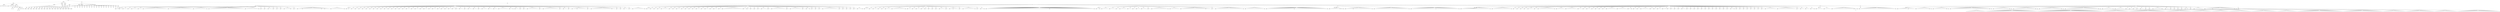 graph Tree {
	"t0" [label = "TEI"];
	"t1" [label = "teiHeader"];
	"t2" [label = "fileDesc"];
	"t3" [label = "titleStmt"];
	"t4" [label = "title"];
	"t5" [label = "title"];
	"t6" [label = "author"];
	"t7" [label = "editor"];
	"t8" [label = "publicationStmt"];
	"t9" [label = "publisher"];
	"t10" [label = "idno"];
	"t11" [label = "idno"];
	"t12" [label = "idno"];
	"t13" [label = "availability"];
	"t14" [label = "licence"];
	"t15" [label = "ab"];
	"t16" [label = "ref"];
	"t17" [label = "sourceDesc"];
	"t18" [label = "bibl"];
	"t19" [label = "name"];
	"t20" [label = "idno"];
	"t21" [label = "idno"];
	"t22" [label = "availability"];
	"t23" [label = "licence"];
	"t24" [label = "ab"];
	"t25" [label = "ref"];
	"t26" [label = "bibl"];
	"t27" [label = "date"];
	"t28" [label = "date"];
	"t29" [label = "idno"];
	"t30" [label = "profileDesc"];
	"t31" [label = "particDesc"];
	"t32" [label = "listPerson"];
	"t33" [label = "person"];
	"t34" [label = "persName"];
	"t35" [label = "person"];
	"t36" [label = "persName"];
	"t37" [label = "person"];
	"t38" [label = "persName"];
	"t39" [label = "person"];
	"t40" [label = "persName"];
	"t41" [label = "person"];
	"t42" [label = "persName"];
	"t43" [label = "person"];
	"t44" [label = "persName"];
	"t45" [label = "person"];
	"t46" [label = "persName"];
	"t47" [label = "person"];
	"t48" [label = "persName"];
	"t49" [label = "person"];
	"t50" [label = "persName"];
	"t51" [label = "person"];
	"t52" [label = "persName"];
	"t53" [label = "person"];
	"t54" [label = "persName"];
	"t55" [label = "person"];
	"t56" [label = "persName"];
	"t57" [label = "person"];
	"t58" [label = "persName"];
	"t59" [label = "person"];
	"t60" [label = "persName"];
	"t61" [label = "person"];
	"t62" [label = "persName"];
	"t63" [label = "person"];
	"t64" [label = "persName"];
	"t65" [label = "person"];
	"t66" [label = "persName"];
	"t67" [label = "person"];
	"t68" [label = "persName"];
	"t69" [label = "textClass"];
	"t70" [label = "keywords"];
	"t71" [label = "term"];
	"t72" [label = "term"];
	"t73" [label = "revisionDesc"];
	"t74" [label = "listChange"];
	"t75" [label = "change"];
	"t76" [label = "text"];
	"t77" [label = "front"];
	"t78" [label = "docTitle"];
	"t79" [label = "titlePart"];
	"t80" [label = "titlePart"];
	"t81" [label = "docDate"];
	"t82" [label = "performance"];
	"t83" [label = "ab"];
	"t84" [label = "castList"];
	"t85" [label = "head"];
	"t86" [label = "castItem"];
	"t87" [label = "role"];
	"t88" [label = "castItem"];
	"t89" [label = "role"];
	"t90" [label = "castItem"];
	"t91" [label = "role"];
	"t92" [label = "castItem"];
	"t93" [label = "role"];
	"t94" [label = "castItem"];
	"t95" [label = "role"];
	"t96" [label = "castItem"];
	"t97" [label = "role"];
	"t98" [label = "castItem"];
	"t99" [label = "role"];
	"t100" [label = "castItem"];
	"t101" [label = "role"];
	"t102" [label = "castItem"];
	"t103" [label = "role"];
	"t104" [label = "castItem"];
	"t105" [label = "role"];
	"t106" [label = "castItem"];
	"t107" [label = "role"];
	"t108" [label = "castItem"];
	"t109" [label = "role"];
	"t110" [label = "castItem"];
	"t111" [label = "role"];
	"t112" [label = "castItem"];
	"t113" [label = "role"];
	"t114" [label = "castItem"];
	"t115" [label = "role"];
	"t116" [label = "castItem"];
	"t117" [label = "role"];
	"t118" [label = "castItem"];
	"t119" [label = "role"];
	"t120" [label = "castItem"];
	"t121" [label = "role"];
	"t122" [label = "castItem"];
	"t123" [label = "role"];
	"t124" [label = "note"];
	"t125" [label = "body"];
	"t126" [label = "div"];
	"t127" [label = "head"];
	"t128" [label = "div"];
	"t129" [label = "head"];
	"t130" [label = "sp"];
	"t131" [label = "speaker"];
	"t132" [label = "l"];
	"t133" [label = "sp"];
	"t134" [label = "speaker"];
	"t135" [label = "l"];
	"t136" [label = "sp"];
	"t137" [label = "speaker"];
	"t138" [label = "l"];
	"t139" [label = "l"];
	"t140" [label = "sp"];
	"t141" [label = "speaker"];
	"t142" [label = "l"];
	"t143" [label = "sp"];
	"t144" [label = "speaker"];
	"t145" [label = "l"];
	"t146" [label = "l"];
	"t147" [label = "l"];
	"t148" [label = "sp"];
	"t149" [label = "speaker"];
	"t150" [label = "l"];
	"t151" [label = "l"];
	"t152" [label = "sp"];
	"t153" [label = "speaker"];
	"t154" [label = "l"];
	"t155" [label = "l"];
	"t156" [label = "l"];
	"t157" [label = "l"];
	"t158" [label = "l"];
	"t159" [label = "l"];
	"t160" [label = "l"];
	"t161" [label = "l"];
	"t162" [label = "l"];
	"t163" [label = "l"];
	"t164" [label = "l"];
	"t165" [label = "l"];
	"t166" [label = "l"];
	"t167" [label = "l"];
	"t168" [label = "l"];
	"t169" [label = "l"];
	"t170" [label = "sp"];
	"t171" [label = "speaker"];
	"t172" [label = "l"];
	"t173" [label = "l"];
	"t174" [label = "l"];
	"t175" [label = "l"];
	"t176" [label = "l"];
	"t177" [label = "l"];
	"t178" [label = "l"];
	"t179" [label = "l"];
	"t180" [label = "l"];
	"t181" [label = "l"];
	"t182" [label = "l"];
	"t183" [label = "l"];
	"t184" [label = "l"];
	"t185" [label = "l"];
	"t186" [label = "l"];
	"t187" [label = "l"];
	"t188" [label = "sp"];
	"t189" [label = "speaker"];
	"t190" [label = "l"];
	"t191" [label = "l"];
	"t192" [label = "l"];
	"t193" [label = "l"];
	"t194" [label = "l"];
	"t195" [label = "l"];
	"t196" [label = "l"];
	"t197" [label = "l"];
	"t198" [label = "stage"];
	"t199" [label = "sp"];
	"t200" [label = "speaker"];
	"t201" [label = "l"];
	"t202" [label = "l"];
	"t203" [label = "l"];
	"t204" [label = "l"];
	"t205" [label = "l"];
	"t206" [label = "l"];
	"t207" [label = "l"];
	"t208" [label = "l"];
	"t209" [label = "l"];
	"t210" [label = "l"];
	"t211" [label = "l"];
	"t212" [label = "l"];
	"t213" [label = "l"];
	"t214" [label = "l"];
	"t215" [label = "l"];
	"t216" [label = "l"];
	"t217" [label = "l"];
	"t218" [label = "l"];
	"t219" [label = "l"];
	"t220" [label = "l"];
	"t221" [label = "l"];
	"t222" [label = "l"];
	"t223" [label = "l"];
	"t224" [label = "l"];
	"t225" [label = "sp"];
	"t226" [label = "speaker"];
	"t227" [label = "l"];
	"t228" [label = "l"];
	"t229" [label = "l"];
	"t230" [label = "l"];
	"t231" [label = "l"];
	"t232" [label = "l"];
	"t233" [label = "l"];
	"t234" [label = "l"];
	"t235" [label = "stage"];
	"t236" [label = "sp"];
	"t237" [label = "speaker"];
	"t238" [label = "l"];
	"t239" [label = "sp"];
	"t240" [label = "speaker"];
	"t241" [label = "l"];
	"t242" [label = "sp"];
	"t243" [label = "speaker"];
	"t244" [label = "l"];
	"t245" [label = "l"];
	"t246" [label = "sp"];
	"t247" [label = "speaker"];
	"t248" [label = "l"];
	"t249" [label = "sp"];
	"t250" [label = "speaker"];
	"t251" [label = "l"];
	"t252" [label = "sp"];
	"t253" [label = "speaker"];
	"t254" [label = "l"];
	"t255" [label = "sp"];
	"t256" [label = "speaker"];
	"t257" [label = "l"];
	"t258" [label = "l"];
	"t259" [label = "l"];
	"t260" [label = "stage"];
	"t261" [label = "l"];
	"t262" [label = "sp"];
	"t263" [label = "speaker"];
	"t264" [label = "l"];
	"t265" [label = "sp"];
	"t266" [label = "speaker"];
	"t267" [label = "l"];
	"t268" [label = "l"];
	"t269" [label = "stage"];
	"t270" [label = "l"];
	"t271" [label = "l"];
	"t272" [label = "l"];
	"t273" [label = "l"];
	"t274" [label = "l"];
	"t275" [label = "l"];
	"t276" [label = "l"];
	"t277" [label = "l"];
	"t278" [label = "l"];
	"t279" [label = "l"];
	"t280" [label = "l"];
	"t281" [label = "l"];
	"t282" [label = "stage"];
	"t283" [label = "l"];
	"t284" [label = "stage"];
	"t285" [label = "l"];
	"t286" [label = "l"];
	"t287" [label = "l"];
	"t288" [label = "sp"];
	"t289" [label = "speaker"];
	"t290" [label = "l"];
	"t291" [label = "l"];
	"t292" [label = "l"];
	"t293" [label = "l"];
	"t294" [label = "l"];
	"t295" [label = "l"];
	"t296" [label = "l"];
	"t297" [label = "l"];
	"t298" [label = "stage"];
	"t299" [label = "div"];
	"t300" [label = "head"];
	"t301" [label = "sp"];
	"t302" [label = "speaker"];
	"t303" [label = "note"];
	"t304" [label = "l"];
	"t305" [label = "sp"];
	"t306" [label = "speaker"];
	"t307" [label = "l"];
	"t308" [label = "sp"];
	"t309" [label = "speaker"];
	"t310" [label = "l"];
	"t311" [label = "sp"];
	"t312" [label = "speaker"];
	"t313" [label = "l"];
	"t314" [label = "sp"];
	"t315" [label = "speaker"];
	"t316" [label = "l"];
	"t317" [label = "sp"];
	"t318" [label = "speaker"];
	"t319" [label = "l"];
	"t320" [label = "sp"];
	"t321" [label = "speaker"];
	"t322" [label = "l"];
	"t323" [label = "sp"];
	"t324" [label = "speaker"];
	"t325" [label = "l"];
	"t326" [label = "sp"];
	"t327" [label = "speaker"];
	"t328" [label = "l"];
	"t329" [label = "sp"];
	"t330" [label = "speaker"];
	"t331" [label = "l"];
	"t332" [label = "sp"];
	"t333" [label = "speaker"];
	"t334" [label = "l"];
	"t335" [label = "sp"];
	"t336" [label = "speaker"];
	"t337" [label = "l"];
	"t338" [label = "sp"];
	"t339" [label = "speaker"];
	"t340" [label = "l"];
	"t341" [label = "sp"];
	"t342" [label = "speaker"];
	"t343" [label = "l"];
	"t344" [label = "sp"];
	"t345" [label = "speaker"];
	"t346" [label = "l"];
	"t347" [label = "sp"];
	"t348" [label = "speaker"];
	"t349" [label = "l"];
	"t350" [label = "sp"];
	"t351" [label = "speaker"];
	"t352" [label = "l"];
	"t353" [label = "l"];
	"t354" [label = "sp"];
	"t355" [label = "speaker"];
	"t356" [label = "l"];
	"t357" [label = "sp"];
	"t358" [label = "speaker"];
	"t359" [label = "l"];
	"t360" [label = "l"];
	"t361" [label = "sp"];
	"t362" [label = "speaker"];
	"t363" [label = "l"];
	"t364" [label = "sp"];
	"t365" [label = "speaker"];
	"t366" [label = "l"];
	"t367" [label = "l"];
	"t368" [label = "sp"];
	"t369" [label = "speaker"];
	"t370" [label = "l"];
	"t371" [label = "sp"];
	"t372" [label = "speaker"];
	"t373" [label = "l"];
	"t374" [label = "l"];
	"t375" [label = "sp"];
	"t376" [label = "speaker"];
	"t377" [label = "l"];
	"t378" [label = "sp"];
	"t379" [label = "speaker"];
	"t380" [label = "l"];
	"t381" [label = "sp"];
	"t382" [label = "speaker"];
	"t383" [label = "l"];
	"t384" [label = "sp"];
	"t385" [label = "speaker"];
	"t386" [label = "l"];
	"t387" [label = "sp"];
	"t388" [label = "speaker"];
	"t389" [label = "l"];
	"t390" [label = "sp"];
	"t391" [label = "speaker"];
	"t392" [label = "l"];
	"t393" [label = "sp"];
	"t394" [label = "speaker"];
	"t395" [label = "l"];
	"t396" [label = "l"];
	"t397" [label = "sp"];
	"t398" [label = "speaker"];
	"t399" [label = "l"];
	"t400" [label = "sp"];
	"t401" [label = "speaker"];
	"t402" [label = "l"];
	"t403" [label = "l"];
	"t404" [label = "sp"];
	"t405" [label = "speaker"];
	"t406" [label = "l"];
	"t407" [label = "l"];
	"t408" [label = "sp"];
	"t409" [label = "speaker"];
	"t410" [label = "l"];
	"t411" [label = "sp"];
	"t412" [label = "speaker"];
	"t413" [label = "l"];
	"t414" [label = "l"];
	"t415" [label = "l"];
	"t416" [label = "sp"];
	"t417" [label = "speaker"];
	"t418" [label = "l"];
	"t419" [label = "l"];
	"t420" [label = "sp"];
	"t421" [label = "speaker"];
	"t422" [label = "l"];
	"t423" [label = "l"];
	"t424" [label = "sp"];
	"t425" [label = "speaker"];
	"t426" [label = "l"];
	"t427" [label = "l"];
	"t428" [label = "l"];
	"t429" [label = "l"];
	"t430" [label = "l"];
	"t431" [label = "l"];
	"t432" [label = "sp"];
	"t433" [label = "speaker"];
	"t434" [label = "l"];
	"t435" [label = "stage"];
	"t436" [label = "sp"];
	"t437" [label = "speaker"];
	"t438" [label = "l"];
	"t439" [label = "l"];
	"t440" [label = "sp"];
	"t441" [label = "speaker"];
	"t442" [label = "l"];
	"t443" [label = "sp"];
	"t444" [label = "speaker"];
	"t445" [label = "l"];
	"t446" [label = "sp"];
	"t447" [label = "speaker"];
	"t448" [label = "l"];
	"t449" [label = "l"];
	"t450" [label = "l"];
	"t451" [label = "l"];
	"t452" [label = "l"];
	"t453" [label = "l"];
	"t454" [label = "l"];
	"t455" [label = "sp"];
	"t456" [label = "speaker"];
	"t457" [label = "l"];
	"t458" [label = "sp"];
	"t459" [label = "speaker"];
	"t460" [label = "l"];
	"t461" [label = "l"];
	"t462" [label = "l"];
	"t463" [label = "l"];
	"t464" [label = "l"];
	"t465" [label = "l"];
	"t466" [label = "l"];
	"t467" [label = "l"];
	"t468" [label = "l"];
	"t469" [label = "l"];
	"t470" [label = "sp"];
	"t471" [label = "speaker"];
	"t472" [label = "l"];
	"t473" [label = "sp"];
	"t474" [label = "speaker"];
	"t475" [label = "l"];
	"t476" [label = "l"];
	"t477" [label = "sp"];
	"t478" [label = "speaker"];
	"t479" [label = "l"];
	"t480" [label = "sp"];
	"t481" [label = "speaker"];
	"t482" [label = "l"];
	"t483" [label = "l"];
	"t484" [label = "stage"];
	"t485" [label = "l"];
	"t486" [label = "l"];
	"t487" [label = "l"];
	"t488" [label = "l"];
	"t489" [label = "l"];
	"t490" [label = "l"];
	"t491" [label = "sp"];
	"t492" [label = "speaker"];
	"t493" [label = "l"];
	"t494" [label = "sp"];
	"t495" [label = "speaker"];
	"t496" [label = "l"];
	"t497" [label = "l"];
	"t498" [label = "l"];
	"t499" [label = "l"];
	"t500" [label = "l"];
	"t501" [label = "l"];
	"t502" [label = "l"];
	"t503" [label = "l"];
	"t504" [label = "l"];
	"t505" [label = "l"];
	"t506" [label = "l"];
	"t507" [label = "l"];
	"t508" [label = "l"];
	"t509" [label = "stage"];
	"t510" [label = "l"];
	"t511" [label = "l"];
	"t512" [label = "sp"];
	"t513" [label = "speaker"];
	"t514" [label = "l"];
	"t515" [label = "sp"];
	"t516" [label = "speaker"];
	"t517" [label = "l"];
	"t518" [label = "sp"];
	"t519" [label = "speaker"];
	"t520" [label = "l"];
	"t521" [label = "l"];
	"t522" [label = "sp"];
	"t523" [label = "speaker"];
	"t524" [label = "l"];
	"t525" [label = "sp"];
	"t526" [label = "speaker"];
	"t527" [label = "l"];
	"t528" [label = "l"];
	"t529" [label = "l"];
	"t530" [label = "l"];
	"t531" [label = "l"];
	"t532" [label = "l"];
	"t533" [label = "l"];
	"t534" [label = "stage"];
	"t535" [label = "div"];
	"t536" [label = "head"];
	"t537" [label = "sp"];
	"t538" [label = "speaker"];
	"t539" [label = "l"];
	"t540" [label = "sp"];
	"t541" [label = "speaker"];
	"t542" [label = "l"];
	"t543" [label = "sp"];
	"t544" [label = "speaker"];
	"t545" [label = "l"];
	"t546" [label = "sp"];
	"t547" [label = "speaker"];
	"t548" [label = "l"];
	"t549" [label = "sp"];
	"t550" [label = "speaker"];
	"t551" [label = "l"];
	"t552" [label = "l"];
	"t553" [label = "l"];
	"t554" [label = "l"];
	"t555" [label = "sp"];
	"t556" [label = "speaker"];
	"t557" [label = "l"];
	"t558" [label = "sp"];
	"t559" [label = "speaker"];
	"t560" [label = "l"];
	"t561" [label = "sp"];
	"t562" [label = "speaker"];
	"t563" [label = "l"];
	"t564" [label = "l"];
	"t565" [label = "sp"];
	"t566" [label = "speaker"];
	"t567" [label = "l"];
	"t568" [label = "sp"];
	"t569" [label = "speaker"];
	"t570" [label = "l"];
	"t571" [label = "sp"];
	"t572" [label = "speaker"];
	"t573" [label = "l"];
	"t574" [label = "sp"];
	"t575" [label = "speaker"];
	"t576" [label = "l"];
	"t577" [label = "sp"];
	"t578" [label = "speaker"];
	"t579" [label = "l"];
	"t580" [label = "l"];
	"t581" [label = "sp"];
	"t582" [label = "speaker"];
	"t583" [label = "l"];
	"t584" [label = "sp"];
	"t585" [label = "speaker"];
	"t586" [label = "l"];
	"t587" [label = "l"];
	"t588" [label = "sp"];
	"t589" [label = "speaker"];
	"t590" [label = "l"];
	"t591" [label = "sp"];
	"t592" [label = "speaker"];
	"t593" [label = "l"];
	"t594" [label = "l"];
	"t595" [label = "sp"];
	"t596" [label = "speaker"];
	"t597" [label = "l"];
	"t598" [label = "sp"];
	"t599" [label = "speaker"];
	"t600" [label = "l"];
	"t601" [label = "l"];
	"t602" [label = "l"];
	"t603" [label = "l"];
	"t604" [label = "l"];
	"t605" [label = "l"];
	"t606" [label = "l"];
	"t607" [label = "l"];
	"t608" [label = "l"];
	"t609" [label = "l"];
	"t610" [label = "l"];
	"t611" [label = "l"];
	"t612" [label = "l"];
	"t613" [label = "sp"];
	"t614" [label = "speaker"];
	"t615" [label = "l"];
	"t616" [label = "sp"];
	"t617" [label = "speaker"];
	"t618" [label = "l"];
	"t619" [label = "sp"];
	"t620" [label = "speaker"];
	"t621" [label = "l"];
	"t622" [label = "sp"];
	"t623" [label = "speaker"];
	"t624" [label = "l"];
	"t625" [label = "sp"];
	"t626" [label = "speaker"];
	"t627" [label = "l"];
	"t628" [label = "sp"];
	"t629" [label = "speaker"];
	"t630" [label = "l"];
	"t631" [label = "l"];
	"t632" [label = "l"];
	"t633" [label = "sp"];
	"t634" [label = "speaker"];
	"t635" [label = "l"];
	"t636" [label = "sp"];
	"t637" [label = "speaker"];
	"t638" [label = "l"];
	"t639" [label = "l"];
	"t640" [label = "l"];
	"t641" [label = "l"];
	"t642" [label = "l"];
	"t643" [label = "l"];
	"t644" [label = "l"];
	"t645" [label = "l"];
	"t646" [label = "l"];
	"t647" [label = "sp"];
	"t648" [label = "speaker"];
	"t649" [label = "l"];
	"t650" [label = "sp"];
	"t651" [label = "speaker"];
	"t652" [label = "l"];
	"t653" [label = "l"];
	"t654" [label = "l"];
	"t655" [label = "l"];
	"t656" [label = "l"];
	"t657" [label = "l"];
	"t658" [label = "l"];
	"t659" [label = "sp"];
	"t660" [label = "speaker"];
	"t661" [label = "l"];
	"t662" [label = "sp"];
	"t663" [label = "speaker"];
	"t664" [label = "l"];
	"t665" [label = "stage"];
	"t666" [label = "sp"];
	"t667" [label = "speaker"];
	"t668" [label = "l"];
	"t669" [label = "sp"];
	"t670" [label = "speaker"];
	"t671" [label = "l"];
	"t672" [label = "sp"];
	"t673" [label = "speaker"];
	"t674" [label = "l"];
	"t675" [label = "sp"];
	"t676" [label = "speaker"];
	"t677" [label = "l"];
	"t678" [label = "l"];
	"t679" [label = "l"];
	"t680" [label = "l"];
	"t681" [label = "l"];
	"t682" [label = "l"];
	"t683" [label = "l"];
	"t684" [label = "l"];
	"t685" [label = "l"];
	"t686" [label = "l"];
	"t687" [label = "sp"];
	"t688" [label = "speaker"];
	"t689" [label = "l"];
	"t690" [label = "sp"];
	"t691" [label = "speaker"];
	"t692" [label = "l"];
	"t693" [label = "sp"];
	"t694" [label = "speaker"];
	"t695" [label = "l"];
	"t696" [label = "sp"];
	"t697" [label = "speaker"];
	"t698" [label = "l"];
	"t699" [label = "sp"];
	"t700" [label = "speaker"];
	"t701" [label = "l"];
	"t702" [label = "sp"];
	"t703" [label = "speaker"];
	"t704" [label = "l"];
	"t705" [label = "l"];
	"t706" [label = "stage"];
	"t707" [label = "div"];
	"t708" [label = "head"];
	"t709" [label = "sp"];
	"t710" [label = "speaker"];
	"t711" [label = "l"];
	"t712" [label = "l"];
	"t713" [label = "sp"];
	"t714" [label = "speaker"];
	"t715" [label = "l"];
	"t716" [label = "sp"];
	"t717" [label = "speaker"];
	"t718" [label = "l"];
	"t719" [label = "l"];
	"t720" [label = "sp"];
	"t721" [label = "speaker"];
	"t722" [label = "l"];
	"t723" [label = "sp"];
	"t724" [label = "speaker"];
	"t725" [label = "l"];
	"t726" [label = "sp"];
	"t727" [label = "speaker"];
	"t728" [label = "l"];
	"t729" [label = "l"];
	"t730" [label = "l"];
	"t731" [label = "sp"];
	"t732" [label = "speaker"];
	"t733" [label = "l"];
	"t734" [label = "l"];
	"t735" [label = "l"];
	"t736" [label = "l"];
	"t737" [label = "l"];
	"t738" [label = "l"];
	"t739" [label = "l"];
	"t740" [label = "l"];
	"t741" [label = "stage"];
	"t742" [label = "sp"];
	"t743" [label = "speaker"];
	"t744" [label = "l"];
	"t745" [label = "l"];
	"t746" [label = "sp"];
	"t747" [label = "speaker"];
	"t748" [label = "l"];
	"t749" [label = "sp"];
	"t750" [label = "speaker"];
	"t751" [label = "l"];
	"t752" [label = "l"];
	"t753" [label = "sp"];
	"t754" [label = "speaker"];
	"t755" [label = "l"];
	"t756" [label = "sp"];
	"t757" [label = "speaker"];
	"t758" [label = "l"];
	"t759" [label = "sp"];
	"t760" [label = "speaker"];
	"t761" [label = "l"];
	"t762" [label = "sp"];
	"t763" [label = "speaker"];
	"t764" [label = "l"];
	"t765" [label = "sp"];
	"t766" [label = "speaker"];
	"t767" [label = "l"];
	"t768" [label = "sp"];
	"t769" [label = "speaker"];
	"t770" [label = "l"];
	"t771" [label = "l"];
	"t772" [label = "l"];
	"t773" [label = "sp"];
	"t774" [label = "speaker"];
	"t775" [label = "l"];
	"t776" [label = "sp"];
	"t777" [label = "speaker"];
	"t778" [label = "l"];
	"t779" [label = "stage"];
	"t780" [label = "l"];
	"t781" [label = "l"];
	"t782" [label = "l"];
	"t783" [label = "sp"];
	"t784" [label = "speaker"];
	"t785" [label = "l"];
	"t786" [label = "sp"];
	"t787" [label = "speaker"];
	"t788" [label = "l"];
	"t789" [label = "l"];
	"t790" [label = "l"];
	"t791" [label = "l"];
	"t792" [label = "l"];
	"t793" [label = "l"];
	"t794" [label = "l"];
	"t795" [label = "stage"];
	"t796" [label = "sp"];
	"t797" [label = "speaker"];
	"t798" [label = "l"];
	"t799" [label = "sp"];
	"t800" [label = "speaker"];
	"t801" [label = "l"];
	"t802" [label = "stage"];
	"t803" [label = "sp"];
	"t804" [label = "speaker"];
	"t805" [label = "l"];
	"t806" [label = "l"];
	"t807" [label = "l"];
	"t808" [label = "l"];
	"t809" [label = "l"];
	"t810" [label = "l"];
	"t811" [label = "l"];
	"t812" [label = "l"];
	"t813" [label = "l"];
	"t814" [label = "l"];
	"t815" [label = "l"];
	"t816" [label = "l"];
	"t817" [label = "l"];
	"t818" [label = "l"];
	"t819" [label = "l"];
	"t820" [label = "l"];
	"t821" [label = "l"];
	"t822" [label = "l"];
	"t823" [label = "l"];
	"t824" [label = "l"];
	"t825" [label = "l"];
	"t826" [label = "l"];
	"t827" [label = "l"];
	"t828" [label = "l"];
	"t829" [label = "l"];
	"t830" [label = "l"];
	"t831" [label = "l"];
	"t832" [label = "l"];
	"t833" [label = "l"];
	"t834" [label = "l"];
	"t835" [label = "l"];
	"t836" [label = "l"];
	"t837" [label = "l"];
	"t838" [label = "l"];
	"t839" [label = "l"];
	"t840" [label = "l"];
	"t841" [label = "l"];
	"t842" [label = "l"];
	"t843" [label = "l"];
	"t844" [label = "l"];
	"t845" [label = "l"];
	"t846" [label = "l"];
	"t847" [label = "l"];
	"t848" [label = "stage"];
	"t849" [label = "l"];
	"t850" [label = "l"];
	"t851" [label = "l"];
	"t852" [label = "l"];
	"t853" [label = "l"];
	"t854" [label = "l"];
	"t855" [label = "l"];
	"t856" [label = "l"];
	"t857" [label = "l"];
	"t858" [label = "l"];
	"t859" [label = "l"];
	"t860" [label = "l"];
	"t861" [label = "l"];
	"t862" [label = "l"];
	"t863" [label = "l"];
	"t864" [label = "l"];
	"t865" [label = "l"];
	"t866" [label = "l"];
	"t867" [label = "l"];
	"t868" [label = "l"];
	"t869" [label = "l"];
	"t870" [label = "l"];
	"t871" [label = "l"];
	"t872" [label = "l"];
	"t873" [label = "l"];
	"t874" [label = "l"];
	"t875" [label = "l"];
	"t876" [label = "l"];
	"t877" [label = "l"];
	"t878" [label = "l"];
	"t879" [label = "stage"];
	"t880" [label = "div"];
	"t881" [label = "head"];
	"t882" [label = "sp"];
	"t883" [label = "speaker"];
	"t884" [label = "l"];
	"t885" [label = "stage"];
	"t886" [label = "sp"];
	"t887" [label = "speaker"];
	"t888" [label = "l"];
	"t889" [label = "l"];
	"t890" [label = "l"];
	"t891" [label = "l"];
	"t892" [label = "sp"];
	"t893" [label = "speaker"];
	"t894" [label = "l"];
	"t895" [label = "l"];
	"t896" [label = "l"];
	"t897" [label = "sp"];
	"t898" [label = "speaker"];
	"t899" [label = "l"];
	"t900" [label = "sp"];
	"t901" [label = "speaker"];
	"t902" [label = "l"];
	"t903" [label = "l"];
	"t904" [label = "l"];
	"t905" [label = "l"];
	"t906" [label = "sp"];
	"t907" [label = "speaker"];
	"t908" [label = "l"];
	"t909" [label = "l"];
	"t910" [label = "sp"];
	"t911" [label = "speaker"];
	"t912" [label = "l"];
	"t913" [label = "sp"];
	"t914" [label = "speaker"];
	"t915" [label = "l"];
	"t916" [label = "l"];
	"t917" [label = "sp"];
	"t918" [label = "speaker"];
	"t919" [label = "l"];
	"t920" [label = "l"];
	"t921" [label = "l"];
	"t922" [label = "sp"];
	"t923" [label = "speaker"];
	"t924" [label = "l"];
	"t925" [label = "sp"];
	"t926" [label = "speaker"];
	"t927" [label = "l"];
	"t928" [label = "l"];
	"t929" [label = "l"];
	"t930" [label = "l"];
	"t931" [label = "l"];
	"t932" [label = "l"];
	"t933" [label = "l"];
	"t934" [label = "l"];
	"t935" [label = "l"];
	"t936" [label = "l"];
	"t937" [label = "stage"];
	"t938" [label = "sp"];
	"t939" [label = "speaker"];
	"t940" [label = "l"];
	"t941" [label = "l"];
	"t942" [label = "l"];
	"t943" [label = "l"];
	"t944" [label = "l"];
	"t945" [label = "l"];
	"t946" [label = "sp"];
	"t947" [label = "speaker"];
	"t948" [label = "l"];
	"t949" [label = "l"];
	"t950" [label = "l"];
	"t951" [label = "l"];
	"t952" [label = "l"];
	"t953" [label = "l"];
	"t954" [label = "l"];
	"t955" [label = "l"];
	"t956" [label = "l"];
	"t957" [label = "l"];
	"t958" [label = "l"];
	"t959" [label = "l"];
	"t960" [label = "l"];
	"t961" [label = "l"];
	"t962" [label = "l"];
	"t963" [label = "l"];
	"t964" [label = "stage"];
	"t965" [label = "l"];
	"t966" [label = "l"];
	"t967" [label = "l"];
	"t968" [label = "sp"];
	"t969" [label = "speaker"];
	"t970" [label = "l"];
	"t971" [label = "sp"];
	"t972" [label = "speaker"];
	"t973" [label = "l"];
	"t974" [label = "l"];
	"t975" [label = "l"];
	"t976" [label = "l"];
	"t977" [label = "l"];
	"t978" [label = "l"];
	"t979" [label = "l"];
	"t980" [label = "l"];
	"t981" [label = "l"];
	"t982" [label = "l"];
	"t983" [label = "l"];
	"t984" [label = "l"];
	"t985" [label = "l"];
	"t986" [label = "l"];
	"t987" [label = "l"];
	"t988" [label = "l"];
	"t989" [label = "l"];
	"t990" [label = "l"];
	"t991" [label = "stage"];
	"t992" [label = "sp"];
	"t993" [label = "speaker"];
	"t994" [label = "l"];
	"t995" [label = "l"];
	"t996" [label = "l"];
	"t997" [label = "l"];
	"t998" [label = "l"];
	"t999" [label = "l"];
	"t1000" [label = "l"];
	"t1001" [label = "l"];
	"t1002" [label = "l"];
	"t1003" [label = "l"];
	"t1004" [label = "l"];
	"t1005" [label = "l"];
	"t1006" [label = "stage"];
	"t1007" [label = "sp"];
	"t1008" [label = "speaker"];
	"t1009" [label = "l"];
	"t1010" [label = "l"];
	"t1011" [label = "l"];
	"t1012" [label = "l"];
	"t1013" [label = "l"];
	"t1014" [label = "l"];
	"t1015" [label = "l"];
	"t1016" [label = "l"];
	"t1017" [label = "l"];
	"t1018" [label = "l"];
	"t1019" [label = "l"];
	"t1020" [label = "l"];
	"t1021" [label = "l"];
	"t1022" [label = "l"];
	"t1023" [label = "l"];
	"t1024" [label = "l"];
	"t1025" [label = "l"];
	"t1026" [label = "l"];
	"t1027" [label = "stage"];
	"t1028" [label = "l"];
	"t1029" [label = "l"];
	"t1030" [label = "l"];
	"t1031" [label = "l"];
	"t1032" [label = "l"];
	"t1033" [label = "l"];
	"t1034" [label = "l"];
	"t1035" [label = "l"];
	"t1036" [label = "l"];
	"t1037" [label = "l"];
	"t1038" [label = "l"];
	"t1039" [label = "l"];
	"t1040" [label = "l"];
	"t1041" [label = "l"];
	"t1042" [label = "l"];
	"t1043" [label = "l"];
	"t1044" [label = "l"];
	"t1045" [label = "l"];
	"t1046" [label = "l"];
	"t1047" [label = "l"];
	"t1048" [label = "l"];
	"t1049" [label = "l"];
	"t1050" [label = "stage"];
	"t1051" [label = "div"];
	"t1052" [label = "head"];
	"t1053" [label = "stage"];
	"t1054" [label = "sp"];
	"t1055" [label = "speaker"];
	"t1056" [label = "l"];
	"t1057" [label = "l"];
	"t1058" [label = "l"];
	"t1059" [label = "l"];
	"t1060" [label = "l"];
	"t1061" [label = "l"];
	"t1062" [label = "stage"];
	"t1063" [label = "note"];
	"t1064" [label = "stage"];
	"t1065" [label = "sp"];
	"t1066" [label = "speaker"];
	"t1067" [label = "l"];
	"t1068" [label = "l"];
	"t1069" [label = "l"];
	"t1070" [label = "l"];
	"t1071" [label = "stage"];
	"t1072" [label = "l"];
	"t1073" [label = "l"];
	"t1074" [label = "l"];
	"t1075" [label = "l"];
	"t1076" [label = "l"];
	"t1077" [label = "l"];
	"t1078" [label = "l"];
	"t1079" [label = "l"];
	"t1080" [label = "l"];
	"t1081" [label = "l"];
	"t1082" [label = "l"];
	"t1083" [label = "l"];
	"t1084" [label = "stage"];
	"t1085" [label = "sp"];
	"t1086" [label = "speaker"];
	"t1087" [label = "l"];
	"t1088" [label = "l"];
	"t1089" [label = "l"];
	"t1090" [label = "l"];
	"t1091" [label = "l"];
	"t1092" [label = "l"];
	"t1093" [label = "l"];
	"t1094" [label = "l"];
	"t1095" [label = "l"];
	"t1096" [label = "l"];
	"t1097" [label = "l"];
	"t1098" [label = "l"];
	"t1099" [label = "l"];
	"t1100" [label = "l"];
	"t1101" [label = "l"];
	"t1102" [label = "l"];
	"t1103" [label = "l"];
	"t1104" [label = "l"];
	"t1105" [label = "l"];
	"t1106" [label = "l"];
	"t1107" [label = "l"];
	"t1108" [label = "l"];
	"t1109" [label = "l"];
	"t1110" [label = "stage"];
	"t1111" [label = "sp"];
	"t1112" [label = "speaker"];
	"t1113" [label = "l"];
	"t1114" [label = "l"];
	"t1115" [label = "l"];
	"t1116" [label = "l"];
	"t1117" [label = "l"];
	"t1118" [label = "l"];
	"t1119" [label = "l"];
	"t1120" [label = "l"];
	"t1121" [label = "l"];
	"t1122" [label = "l"];
	"t1123" [label = "l"];
	"t1124" [label = "l"];
	"t1125" [label = "l"];
	"t1126" [label = "l"];
	"t1127" [label = "l"];
	"t1128" [label = "l"];
	"t1129" [label = "note"];
	"t1130" [label = "l"];
	"t1131" [label = "l"];
	"t1132" [label = "l"];
	"t1133" [label = "l"];
	"t1134" [label = "l"];
	"t1135" [label = "l"];
	"t1136" [label = "l"];
	"t1137" [label = "l"];
	"t1138" [label = "l"];
	"t1139" [label = "l"];
	"t1140" [label = "l"];
	"t1141" [label = "l"];
	"t1142" [label = "l"];
	"t1143" [label = "l"];
	"t1144" [label = "l"];
	"t1145" [label = "stage"];
	"t1146" [label = "div"];
	"t1147" [label = "head"];
	"t1148" [label = "stage"];
	"t1149" [label = "sp"];
	"t1150" [label = "speaker"];
	"t1151" [label = "l"];
	"t1152" [label = "l"];
	"t1153" [label = "l"];
	"t1154" [label = "l"];
	"t1155" [label = "l"];
	"t1156" [label = "l"];
	"t1157" [label = "l"];
	"t1158" [label = "l"];
	"t1159" [label = "l"];
	"t1160" [label = "l"];
	"t1161" [label = "l"];
	"t1162" [label = "l"];
	"t1163" [label = "l"];
	"t1164" [label = "l"];
	"t1165" [label = "l"];
	"t1166" [label = "l"];
	"t1167" [label = "l"];
	"t1168" [label = "l"];
	"t1169" [label = "l"];
	"t1170" [label = "stage"];
	"t1171" [label = "sp"];
	"t1172" [label = "speaker"];
	"t1173" [label = "l"];
	"t1174" [label = "l"];
	"t1175" [label = "l"];
	"t1176" [label = "l"];
	"t1177" [label = "l"];
	"t1178" [label = "l"];
	"t1179" [label = "l"];
	"t1180" [label = "l"];
	"t1181" [label = "l"];
	"t1182" [label = "l"];
	"t1183" [label = "l"];
	"t1184" [label = "l"];
	"t1185" [label = "stage"];
	"t1186" [label = "sp"];
	"t1187" [label = "speaker"];
	"t1188" [label = "l"];
	"t1189" [label = "sp"];
	"t1190" [label = "speaker"];
	"t1191" [label = "l"];
	"t1192" [label = "sp"];
	"t1193" [label = "speaker"];
	"t1194" [label = "l"];
	"t1195" [label = "sp"];
	"t1196" [label = "speaker"];
	"t1197" [label = "l"];
	"t1198" [label = "sp"];
	"t1199" [label = "speaker"];
	"t1200" [label = "l"];
	"t1201" [label = "l"];
	"t1202" [label = "l"];
	"t1203" [label = "sp"];
	"t1204" [label = "speaker"];
	"t1205" [label = "l"];
	"t1206" [label = "sp"];
	"t1207" [label = "speaker"];
	"t1208" [label = "l"];
	"t1209" [label = "l"];
	"t1210" [label = "l"];
	"t1211" [label = "l"];
	"t1212" [label = "l"];
	"t1213" [label = "l"];
	"t1214" [label = "l"];
	"t1215" [label = "l"];
	"t1216" [label = "l"];
	"t1217" [label = "l"];
	"t1218" [label = "stage"];
	"t1219" [label = "sp"];
	"t1220" [label = "speaker"];
	"t1221" [label = "l"];
	"t1222" [label = "l"];
	"t1223" [label = "l"];
	"t1224" [label = "l"];
	"t1225" [label = "l"];
	"t1226" [label = "sp"];
	"t1227" [label = "speaker"];
	"t1228" [label = "l"];
	"t1229" [label = "l"];
	"t1230" [label = "l"];
	"t1231" [label = "l"];
	"t1232" [label = "l"];
	"t1233" [label = "l"];
	"t1234" [label = "l"];
	"t1235" [label = "sp"];
	"t1236" [label = "speaker"];
	"t1237" [label = "l"];
	"t1238" [label = "l"];
	"t1239" [label = "sp"];
	"t1240" [label = "speaker"];
	"t1241" [label = "l"];
	"t1242" [label = "sp"];
	"t1243" [label = "speaker"];
	"t1244" [label = "l"];
	"t1245" [label = "l"];
	"t1246" [label = "sp"];
	"t1247" [label = "speaker"];
	"t1248" [label = "l"];
	"t1249" [label = "sp"];
	"t1250" [label = "speaker"];
	"t1251" [label = "l"];
	"t1252" [label = "sp"];
	"t1253" [label = "speaker"];
	"t1254" [label = "l"];
	"t1255" [label = "sp"];
	"t1256" [label = "speaker"];
	"t1257" [label = "l"];
	"t1258" [label = "sp"];
	"t1259" [label = "speaker"];
	"t1260" [label = "l"];
	"t1261" [label = "l"];
	"t1262" [label = "l"];
	"t1263" [label = "l"];
	"t1264" [label = "l"];
	"t1265" [label = "l"];
	"t1266" [label = "sp"];
	"t1267" [label = "speaker"];
	"t1268" [label = "l"];
	"t1269" [label = "l"];
	"t1270" [label = "l"];
	"t1271" [label = "l"];
	"t1272" [label = "l"];
	"t1273" [label = "l"];
	"t1274" [label = "sp"];
	"t1275" [label = "speaker"];
	"t1276" [label = "l"];
	"t1277" [label = "stage"];
	"t1278" [label = "sp"];
	"t1279" [label = "speaker"];
	"t1280" [label = "l"];
	"t1281" [label = "sp"];
	"t1282" [label = "speaker"];
	"t1283" [label = "l"];
	"t1284" [label = "sp"];
	"t1285" [label = "speaker"];
	"t1286" [label = "l"];
	"t1287" [label = "l"];
	"t1288" [label = "l"];
	"t1289" [label = "l"];
	"t1290" [label = "l"];
	"t1291" [label = "sp"];
	"t1292" [label = "speaker"];
	"t1293" [label = "l"];
	"t1294" [label = "sp"];
	"t1295" [label = "speaker"];
	"t1296" [label = "l"];
	"t1297" [label = "sp"];
	"t1298" [label = "speaker"];
	"t1299" [label = "l"];
	"t1300" [label = "l"];
	"t1301" [label = "sp"];
	"t1302" [label = "speaker"];
	"t1303" [label = "l"];
	"t1304" [label = "l"];
	"t1305" [label = "stage"];
	"t1306" [label = "l"];
	"t1307" [label = "sp"];
	"t1308" [label = "speaker"];
	"t1309" [label = "l"];
	"t1310" [label = "sp"];
	"t1311" [label = "speaker"];
	"t1312" [label = "l"];
	"t1313" [label = "sp"];
	"t1314" [label = "speaker"];
	"t1315" [label = "l"];
	"t1316" [label = "sp"];
	"t1317" [label = "speaker"];
	"t1318" [label = "l"];
	"t1319" [label = "l"];
	"t1320" [label = "sp"];
	"t1321" [label = "speaker"];
	"t1322" [label = "l"];
	"t1323" [label = "sp"];
	"t1324" [label = "speaker"];
	"t1325" [label = "l"];
	"t1326" [label = "sp"];
	"t1327" [label = "speaker"];
	"t1328" [label = "l"];
	"t1329" [label = "sp"];
	"t1330" [label = "speaker"];
	"t1331" [label = "l"];
	"t1332" [label = "sp"];
	"t1333" [label = "speaker"];
	"t1334" [label = "l"];
	"t1335" [label = "sp"];
	"t1336" [label = "speaker"];
	"t1337" [label = "l"];
	"t1338" [label = "sp"];
	"t1339" [label = "speaker"];
	"t1340" [label = "l"];
	"t1341" [label = "sp"];
	"t1342" [label = "speaker"];
	"t1343" [label = "l"];
	"t1344" [label = "sp"];
	"t1345" [label = "speaker"];
	"t1346" [label = "l"];
	"t1347" [label = "sp"];
	"t1348" [label = "speaker"];
	"t1349" [label = "l"];
	"t1350" [label = "sp"];
	"t1351" [label = "speaker"];
	"t1352" [label = "l"];
	"t1353" [label = "sp"];
	"t1354" [label = "speaker"];
	"t1355" [label = "l"];
	"t1356" [label = "sp"];
	"t1357" [label = "speaker"];
	"t1358" [label = "l"];
	"t1359" [label = "stage"];
	"t1360" [label = "sp"];
	"t1361" [label = "speaker"];
	"t1362" [label = "l"];
	"t1363" [label = "sp"];
	"t1364" [label = "speaker"];
	"t1365" [label = "l"];
	"t1366" [label = "sp"];
	"t1367" [label = "speaker"];
	"t1368" [label = "l"];
	"t1369" [label = "sp"];
	"t1370" [label = "speaker"];
	"t1371" [label = "l"];
	"t1372" [label = "sp"];
	"t1373" [label = "speaker"];
	"t1374" [label = "l"];
	"t1375" [label = "sp"];
	"t1376" [label = "speaker"];
	"t1377" [label = "l"];
	"t1378" [label = "sp"];
	"t1379" [label = "speaker"];
	"t1380" [label = "l"];
	"t1381" [label = "sp"];
	"t1382" [label = "speaker"];
	"t1383" [label = "l"];
	"t1384" [label = "sp"];
	"t1385" [label = "speaker"];
	"t1386" [label = "l"];
	"t1387" [label = "l"];
	"t1388" [label = "l"];
	"t1389" [label = "l"];
	"t1390" [label = "l"];
	"t1391" [label = "l"];
	"t1392" [label = "l"];
	"t1393" [label = "sp"];
	"t1394" [label = "speaker"];
	"t1395" [label = "l"];
	"t1396" [label = "l"];
	"t1397" [label = "l"];
	"t1398" [label = "l"];
	"t1399" [label = "l"];
	"t1400" [label = "l"];
	"t1401" [label = "l"];
	"t1402" [label = "l"];
	"t1403" [label = "l"];
	"t1404" [label = "l"];
	"t1405" [label = "l"];
	"t1406" [label = "l"];
	"t1407" [label = "sp"];
	"t1408" [label = "speaker"];
	"t1409" [label = "l"];
	"t1410" [label = "sp"];
	"t1411" [label = "speaker"];
	"t1412" [label = "l"];
	"t1413" [label = "l"];
	"t1414" [label = "sp"];
	"t1415" [label = "speaker"];
	"t1416" [label = "l"];
	"t1417" [label = "l"];
	"t1418" [label = "sp"];
	"t1419" [label = "speaker"];
	"t1420" [label = "l"];
	"t1421" [label = "stage"];
	"t1422" [label = "div"];
	"t1423" [label = "head"];
	"t1424" [label = "sp"];
	"t1425" [label = "speaker"];
	"t1426" [label = "l"];
	"t1427" [label = "l"];
	"t1428" [label = "l"];
	"t1429" [label = "l"];
	"t1430" [label = "sp"];
	"t1431" [label = "speaker"];
	"t1432" [label = "l"];
	"t1433" [label = "l"];
	"t1434" [label = "l"];
	"t1435" [label = "l"];
	"t1436" [label = "sp"];
	"t1437" [label = "speaker"];
	"t1438" [label = "l"];
	"t1439" [label = "l"];
	"t1440" [label = "l"];
	"t1441" [label = "l"];
	"t1442" [label = "l"];
	"t1443" [label = "l"];
	"t1444" [label = "l"];
	"t1445" [label = "l"];
	"t1446" [label = "l"];
	"t1447" [label = "l"];
	"t1448" [label = "l"];
	"t1449" [label = "l"];
	"t1450" [label = "l"];
	"t1451" [label = "l"];
	"t1452" [label = "stage"];
	"t1453" [label = "p"];
	"t1454" [label = "s"];
	"t1455" [label = "stage"];
	"t1456" [label = "div"];
	"t1457" [label = "head"];
	"t1458" [label = "sp"];
	"t1459" [label = "speaker"];
	"t1460" [label = "l"];
	"t1461" [label = "l"];
	"t1462" [label = "l"];
	"t1463" [label = "l"];
	"t1464" [label = "l"];
	"t1465" [label = "l"];
	"t1466" [label = "l"];
	"t1467" [label = "l"];
	"t1468" [label = "l"];
	"t1469" [label = "l"];
	"t1470" [label = "l"];
	"t1471" [label = "l"];
	"t1472" [label = "l"];
	"t1473" [label = "l"];
	"t1474" [label = "l"];
	"t1475" [label = "l"];
	"t1476" [label = "l"];
	"t1477" [label = "l"];
	"t1478" [label = "l"];
	"t1479" [label = "l"];
	"t1480" [label = "l"];
	"t1481" [label = "l"];
	"t1482" [label = "l"];
	"t1483" [label = "l"];
	"t1484" [label = "stage"];
	"t1485" [label = "div"];
	"t1486" [label = "head"];
	"t1487" [label = "sp"];
	"t1488" [label = "speaker"];
	"t1489" [label = "l"];
	"t1490" [label = "l"];
	"t1491" [label = "l"];
	"t1492" [label = "l"];
	"t1493" [label = "l"];
	"t1494" [label = "l"];
	"t1495" [label = "stage"];
	"t1496" [label = "l"];
	"t1497" [label = "l"];
	"t1498" [label = "l"];
	"t1499" [label = "l"];
	"t1500" [label = "sp"];
	"t1501" [label = "speaker"];
	"t1502" [label = "l"];
	"t1503" [label = "l"];
	"t1504" [label = "l"];
	"t1505" [label = "l"];
	"t1506" [label = "l"];
	"t1507" [label = "l"];
	"t1508" [label = "l"];
	"t1509" [label = "l"];
	"t1510" [label = "stage"];
	"t1511" [label = "stage"];
	"t1512" [label = "sp"];
	"t1513" [label = "speaker"];
	"t1514" [label = "l"];
	"t1515" [label = "l"];
	"t1516" [label = "l"];
	"t1517" [label = "l"];
	"t1518" [label = "l"];
	"t1519" [label = "l"];
	"t1520" [label = "l"];
	"t1521" [label = "l"];
	"t1522" [label = "stage"];
	"t1523" [label = "stage"];
	"t1524" [label = "sp"];
	"t1525" [label = "speaker"];
	"t1526" [label = "l"];
	"t1527" [label = "l"];
	"t1528" [label = "l"];
	"t1529" [label = "l"];
	"t1530" [label = "l"];
	"t1531" [label = "l"];
	"t1532" [label = "l"];
	"t1533" [label = "l"];
	"t1534" [label = "l"];
	"t1535" [label = "l"];
	"t1536" [label = "l"];
	"t1537" [label = "l"];
	"t1538" [label = "l"];
	"t1539" [label = "l"];
	"t1540" [label = "l"];
	"t1541" [label = "l"];
	"t1542" [label = "l"];
	"t1543" [label = "l"];
	"t1544" [label = "l"];
	"t1545" [label = "l"];
	"t1546" [label = "l"];
	"t1547" [label = "l"];
	"t1548" [label = "l"];
	"t1549" [label = "l"];
	"t1550" [label = "l"];
	"t1551" [label = "l"];
	"t1552" [label = "stage"];
	"t1553" [label = "stage"];
	"t1554" [label = "sp"];
	"t1555" [label = "speaker"];
	"t1556" [label = "l"];
	"t1557" [label = "l"];
	"t1558" [label = "l"];
	"t1559" [label = "l"];
	"t1560" [label = "l"];
	"t1561" [label = "l"];
	"t1562" [label = "l"];
	"t1563" [label = "l"];
	"t1564" [label = "l"];
	"t1565" [label = "l"];
	"t1566" [label = "stage"];
	"t1567" [label = "stage"];
	"t1568" [label = "sp"];
	"t1569" [label = "speaker"];
	"t1570" [label = "l"];
	"t1571" [label = "l"];
	"t1572" [label = "l"];
	"t1573" [label = "l"];
	"t1574" [label = "l"];
	"t1575" [label = "l"];
	"t1576" [label = "l"];
	"t1577" [label = "l"];
	"t1578" [label = "l"];
	"t1579" [label = "l"];
	"t1580" [label = "l"];
	"t1581" [label = "l"];
	"t1582" [label = "l"];
	"t1583" [label = "l"];
	"t1584" [label = "stage"];
	"t1585" [label = "stage"];
	"t1586" [label = "sp"];
	"t1587" [label = "speaker"];
	"t1588" [label = "l"];
	"t1589" [label = "l"];
	"t1590" [label = "l"];
	"t1591" [label = "l"];
	"t1592" [label = "l"];
	"t1593" [label = "l"];
	"t1594" [label = "l"];
	"t1595" [label = "l"];
	"t1596" [label = "l"];
	"t1597" [label = "l"];
	"t1598" [label = "l"];
	"t1599" [label = "l"];
	"t1600" [label = "l"];
	"t1601" [label = "l"];
	"t1602" [label = "stage"];
	"t1603" [label = "stage"];
	"t1604" [label = "sp"];
	"t1605" [label = "speaker"];
	"t1606" [label = "l"];
	"t1607" [label = "l"];
	"t1608" [label = "l"];
	"t1609" [label = "l"];
	"t1610" [label = "l"];
	"t1611" [label = "l"];
	"t1612" [label = "l"];
	"t1613" [label = "l"];
	"t1614" [label = "l"];
	"t1615" [label = "l"];
	"t1616" [label = "l"];
	"t1617" [label = "l"];
	"t1618" [label = "l"];
	"t1619" [label = "l"];
	"t1620" [label = "l"];
	"t1621" [label = "l"];
	"t1622" [label = "l"];
	"t1623" [label = "l"];
	"t1624" [label = "l"];
	"t1625" [label = "l"];
	"t1626" [label = "l"];
	"t1627" [label = "l"];
	"t1628" [label = "stage"];
	"t1629" [label = "stage"];
	"t1630" [label = "sp"];
	"t1631" [label = "speaker"];
	"t1632" [label = "l"];
	"t1633" [label = "l"];
	"t1634" [label = "l"];
	"t1635" [label = "l"];
	"t1636" [label = "l"];
	"t1637" [label = "l"];
	"t1638" [label = "stage"];
	"t1639" [label = "sp"];
	"t1640" [label = "speaker"];
	"t1641" [label = "l"];
	"t1642" [label = "l"];
	"t1643" [label = "l"];
	"t1644" [label = "l"];
	"t1645" [label = "l"];
	"t1646" [label = "l"];
	"t1647" [label = "sp"];
	"t1648" [label = "speaker"];
	"t1649" [label = "l"];
	"t1650" [label = "sp"];
	"t1651" [label = "speaker"];
	"t1652" [label = "l"];
	"t1653" [label = "sp"];
	"t1654" [label = "speaker"];
	"t1655" [label = "l"];
	"t1656" [label = "sp"];
	"t1657" [label = "speaker"];
	"t1658" [label = "l"];
	"t1659" [label = "sp"];
	"t1660" [label = "speaker"];
	"t1661" [label = "l"];
	"t1662" [label = "l"];
	"t1663" [label = "sp"];
	"t1664" [label = "speaker"];
	"t1665" [label = "l"];
	"t1666" [label = "sp"];
	"t1667" [label = "speaker"];
	"t1668" [label = "l"];
	"t1669" [label = "sp"];
	"t1670" [label = "speaker"];
	"t1671" [label = "l"];
	"t1672" [label = "l"];
	"t1673" [label = "l"];
	"t1674" [label = "l"];
	"t1675" [label = "l"];
	"t1676" [label = "stage"];
	"t1677" [label = "l"];
	"t1678" [label = "sp"];
	"t1679" [label = "speaker"];
	"t1680" [label = "l"];
	"t1681" [label = "l"];
	"t1682" [label = "sp"];
	"t1683" [label = "speaker"];
	"t1684" [label = "l"];
	"t1685" [label = "sp"];
	"t1686" [label = "speaker"];
	"t1687" [label = "l"];
	"t1688" [label = "sp"];
	"t1689" [label = "speaker"];
	"t1690" [label = "l"];
	"t1691" [label = "sp"];
	"t1692" [label = "speaker"];
	"t1693" [label = "l"];
	"t1694" [label = "sp"];
	"t1695" [label = "speaker"];
	"t1696" [label = "note"];
	"t1697" [label = "l"];
	"t1698" [label = "sp"];
	"t1699" [label = "speaker"];
	"t1700" [label = "l"];
	"t1701" [label = "sp"];
	"t1702" [label = "speaker"];
	"t1703" [label = "l"];
	"t1704" [label = "l"];
	"t1705" [label = "l"];
	"t1706" [label = "l"];
	"t1707" [label = "l"];
	"t1708" [label = "l"];
	"t1709" [label = "sp"];
	"t1710" [label = "speaker"];
	"t1711" [label = "l"];
	"t1712" [label = "l"];
	"t1713" [label = "l"];
	"t1714" [label = "l"];
	"t1715" [label = "stage"];
	"t1716" [label = "l"];
	"t1717" [label = "l"];
	"t1718" [label = "l"];
	"t1719" [label = "l"];
	"t1720" [label = "l"];
	"t1721" [label = "l"];
	"t1722" [label = "l"];
	"t1723" [label = "l"];
	"t1724" [label = "l"];
	"t1725" [label = "l"];
	"t1726" [label = "l"];
	"t1727" [label = "l"];
	"t1728" [label = "l"];
	"t1729" [label = "l"];
	"t1730" [label = "stage"];
	"t1731" [label = "stage"];
	"t1732" [label = "sp"];
	"t1733" [label = "speaker"];
	"t1734" [label = "ab"];
	"t1735" [label = "lg"];
	"t1736" [label = "l"];
	"t1737" [label = "l"];
	"t1738" [label = "l"];
	"t1739" [label = "l"];
	"t1740" [label = "l"];
	"t1741" [label = "l"];
	"t1742" [label = "l"];
	"t1743" [label = "l"];
	"t1744" [label = "l"];
	"t1745" [label = "l"];
	"t1746" [label = "l"];
	"t1747" [label = "l"];
	"t1748" [label = "l"];
	"t1749" [label = "l"];
	"t1750" [label = "lg"];
	"t1751" [label = "l"];
	"t1752" [label = "l"];
	"t1753" [label = "l"];
	"t1754" [label = "l"];
	"t1755" [label = "l"];
	"t1756" [label = "l"];
	"t1757" [label = "l"];
	"t1758" [label = "l"];
	"t1759" [label = "l"];
	"t1760" [label = "l"];
	"t1761" [label = "l"];
	"t1762" [label = "l"];
	"t1763" [label = "l"];
	"t1764" [label = "l"];
	"t1765" [label = "l"];
	"t1766" [label = "l"];
	"t1767" [label = "l"];
	"t1768" [label = "l"];
	"t1769" [label = "l"];
	"t1770" [label = "l"];
	"t1771" [label = "l"];
	"t1772" [label = "l"];
	"t1773" [label = "l"];
	"t1774" [label = "l"];
	"t1775" [label = "l"];
	"t1776" [label = "l"];
	"t1777" [label = "l"];
	"t1778" [label = "l"];
	"t1779" [label = "l"];
	"t1780" [label = "l"];
	"t1781" [label = "l"];
	"t1782" [label = "l"];
	"t1783" [label = "l"];
	"t1784" [label = "l"];
	"t1785" [label = "l"];
	"t1786" [label = "l"];
	"t1787" [label = "lg"];
	"t1788" [label = "l"];
	"t1789" [label = "l"];
	"t1790" [label = "l"];
	"t1791" [label = "l"];
	"t1792" [label = "l"];
	"t1793" [label = "l"];
	"t1794" [label = "l"];
	"t1795" [label = "l"];
	"t1796" [label = "l"];
	"t1797" [label = "l"];
	"t1798" [label = "l"];
	"t1799" [label = "l"];
	"t1800" [label = "l"];
	"t1801" [label = "l"];
	"t1802" [label = "l"];
	"t1803" [label = "l"];
	"t1804" [label = "l"];
	"t1805" [label = "l"];
	"t1806" [label = "l"];
	"t1807" [label = "l"];
	"t1808" [label = "l"];
	"t1809" [label = "l"];
	"t1810" [label = "l"];
	"t1811" [label = "l"];
	"t1812" [label = "l"];
	"t1813" [label = "l"];
	"t1814" [label = "l"];
	"t1815" [label = "l"];
	"t1816" [label = "l"];
	"t1817" [label = "l"];
	"t1818" [label = "l"];
	"t1819" [label = "l"];
	"t1820" [label = "l"];
	"t1821" [label = "l"];
	"t1822" [label = "l"];
	"t1823" [label = "l"];
	"t1824" [label = "l"];
	"t1825" [label = "l"];
	"t1826" [label = "l"];
	"t1827" [label = "l"];
	"t1828" [label = "l"];
	"t1829" [label = "l"];
	"t1830" [label = "l"];
	"t1831" [label = "l"];
	"t1832" [label = "l"];
	"t1833" [label = "l"];
	"t1834" [label = "lg"];
	"t1835" [label = "l"];
	"t1836" [label = "l"];
	"t1837" [label = "l"];
	"t1838" [label = "l"];
	"t1839" [label = "l"];
	"t1840" [label = "l"];
	"t1841" [label = "l"];
	"t1842" [label = "l"];
	"t1843" [label = "l"];
	"t1844" [label = "l"];
	"t1845" [label = "l"];
	"t1846" [label = "l"];
	"t1847" [label = "l"];
	"t1848" [label = "l"];
	"t1849" [label = "l"];
	"t1850" [label = "l"];
	"t1851" [label = "l"];
	"t1852" [label = "l"];
	"t1853" [label = "lg"];
	"t1854" [label = "l"];
	"t1855" [label = "l"];
	"t1856" [label = "l"];
	"t1857" [label = "l"];
	"t1858" [label = "l"];
	"t1859" [label = "l"];
	"t1860" [label = "l"];
	"t1861" [label = "l"];
	"t1862" [label = "l"];
	"t1863" [label = "l"];
	"t1864" [label = "l"];
	"t1865" [label = "l"];
	"t1866" [label = "l"];
	"t1867" [label = "l"];
	"t1868" [label = "l"];
	"t1869" [label = "l"];
	"t1870" [label = "l"];
	"t1871" [label = "l"];
	"t1872" [label = "l"];
	"t1873" [label = "l"];
	"t1874" [label = "l"];
	"t1875" [label = "l"];
	"t1876" [label = "l"];
	"t1877" [label = "l"];
	"t1878" [label = "l"];
	"t1879" [label = "l"];
	"t1880" [label = "lg"];
	"t1881" [label = "l"];
	"t1882" [label = "l"];
	"t1883" [label = "l"];
	"t1884" [label = "l"];
	"t1885" [label = "l"];
	"t1886" [label = "l"];
	"t1887" [label = "l"];
	"t1888" [label = "l"];
	"t1889" [label = "l"];
	"t1890" [label = "l"];
	"t1891" [label = "l"];
	"t1892" [label = "l"];
	"t1893" [label = "l"];
	"t1894" [label = "l"];
	"t1895" [label = "l"];
	"t1896" [label = "l"];
	"t1897" [label = "l"];
	"t1898" [label = "l"];
	"t1899" [label = "lg"];
	"t1900" [label = "l"];
	"t1901" [label = "l"];
	"t1902" [label = "l"];
	"t1903" [label = "l"];
	"t1904" [label = "l"];
	"t1905" [label = "l"];
	"t1906" [label = "l"];
	"t1907" [label = "l"];
	"t1908" [label = "l"];
	"t1909" [label = "l"];
	"t1910" [label = "l"];
	"t1911" [label = "l"];
	"t1912" [label = "l"];
	"t1913" [label = "l"];
	"t1914" [label = "lg"];
	"t1915" [label = "l"];
	"t1916" [label = "l"];
	"t1917" [label = "l"];
	"t1918" [label = "l"];
	"t1919" [label = "l"];
	"t1920" [label = "l"];
	"t1921" [label = "l"];
	"t1922" [label = "l"];
	"t1923" [label = "l"];
	"t1924" [label = "l"];
	"t1925" [label = "l"];
	"t1926" [label = "l"];
	"t1927" [label = "lg"];
	"t1928" [label = "l"];
	"t1929" [label = "l"];
	"t1930" [label = "l"];
	"t1931" [label = "l"];
	"t1932" [label = "l"];
	"t1933" [label = "l"];
	"t1934" [label = "l"];
	"t1935" [label = "l"];
	"t1936" [label = "l"];
	"t1937" [label = "l"];
	"t1938" [label = "l"];
	"t1939" [label = "l"];
	"t1940" [label = "l"];
	"t1941" [label = "l"];
	"t1942" [label = "l"];
	"t1943" [label = "l"];
	"t1944" [label = "lg"];
	"t1945" [label = "l"];
	"t1946" [label = "l"];
	"t1947" [label = "l"];
	"t1948" [label = "l"];
	"t1949" [label = "l"];
	"t1950" [label = "l"];
	"t1951" [label = "l"];
	"t1952" [label = "l"];
	"t1953" [label = "l"];
	"t1954" [label = "l"];
	"t1955" [label = "l"];
	"t1956" [label = "l"];
	"t1957" [label = "l"];
	"t1958" [label = "l"];
	"t1959" [label = "l"];
	"t1960" [label = "l"];
	"t1961" [label = "l"];
	"t1962" [label = "l"];
	"t1963" [label = "lg"];
	"t1964" [label = "l"];
	"t1965" [label = "l"];
	"t1966" [label = "l"];
	"t1967" [label = "l"];
	"t1968" [label = "l"];
	"t1969" [label = "l"];
	"t1970" [label = "l"];
	"t1971" [label = "l"];
	"t1972" [label = "l"];
	"t1973" [label = "l"];
	"t1974" [label = "l"];
	"t1975" [label = "l"];
	"t1976" [label = "l"];
	"t1977" [label = "l"];
	"t1978" [label = "lg"];
	"t1979" [label = "l"];
	"t1980" [label = "l"];
	"t1981" [label = "l"];
	"t1982" [label = "l"];
	"t1983" [label = "l"];
	"t1984" [label = "l"];
	"t1985" [label = "l"];
	"t1986" [label = "l"];
	"t1987" [label = "l"];
	"t1988" [label = "l"];
	"t1989" [label = "l"];
	"t1990" [label = "l"];
	"t1991" [label = "l"];
	"t1992" [label = "l"];
	"t1993" [label = "l"];
	"t1994" [label = "l"];
	"t1995" [label = "l"];
	"t1996" [label = "l"];
	"t1997" [label = "l"];
	"t1998" [label = "l"];
	"t1999" [label = "l"];
	"t2000" [label = "l"];
	"t2001" [label = "l"];
	"t2002" [label = "l"];
	"t2003" [label = "l"];
	"t2004" [label = "l"];
	"t2005" [label = "l"];
	"t2006" [label = "l"];
	"t2007" [label = "l"];
	"t2008" [label = "l"];
	"t2009" [label = "l"];
	"t2010" [label = "l"];
	"t2011" [label = "lg"];
	"t2012" [label = "l"];
	"t2013" [label = "l"];
	"t2014" [label = "l"];
	"t2015" [label = "l"];
	"t2016" [label = "l"];
	"t2017" [label = "l"];
	"t2018" [label = "l"];
	"t2019" [label = "l"];
	"t2020" [label = "l"];
	"t2021" [label = "l"];
	"t2022" [label = "l"];
	"t2023" [label = "l"];
	"t2024" [label = "l"];
	"t2025" [label = "l"];
	"t2026" [label = "l"];
	"t2027" [label = "l"];
	"t2028" [label = "l"];
	"t2029" [label = "l"];
	"t2030" [label = "l"];
	"t2031" [label = "l"];
	"t2032" [label = "l"];
	"t2033" [label = "l"];
	"t2034" [label = "l"];
	"t2035" [label = "l"];
	"t2036" [label = "l"];
	"t2037" [label = "l"];
	"t2038" [label = "l"];
	"t2039" [label = "l"];
	"t2040" [label = "lg"];
	"t2041" [label = "l"];
	"t2042" [label = "l"];
	"t2043" [label = "l"];
	"t2044" [label = "l"];
	"t2045" [label = "l"];
	"t2046" [label = "l"];
	"t2047" [label = "l"];
	"t2048" [label = "l"];
	"t2049" [label = "l"];
	"t2050" [label = "l"];
	"t2051" [label = "l"];
	"t2052" [label = "l"];
	"t2053" [label = "l"];
	"t2054" [label = "l"];
	"t2055" [label = "l"];
	"t2056" [label = "l"];
	"t2057" [label = "lg"];
	"t2058" [label = "l"];
	"t2059" [label = "l"];
	"t2060" [label = "l"];
	"t2061" [label = "l"];
	"t2062" [label = "l"];
	"t2063" [label = "l"];
	"t2064" [label = "l"];
	"t2065" [label = "l"];
	"t2066" [label = "l"];
	"t2067" [label = "l"];
	"t2068" [label = "l"];
	"t2069" [label = "l"];
	"t2070" [label = "l"];
	"t2071" [label = "l"];
	"t2072" [label = "l"];
	"t2073" [label = "l"];
	"t2074" [label = "l"];
	"t2075" [label = "l"];
	"t2076" [label = "l"];
	"t2077" [label = "l"];
	"t2078" [label = "lg"];
	"t2079" [label = "l"];
	"t2080" [label = "l"];
	"t2081" [label = "l"];
	"t2082" [label = "l"];
	"t2083" [label = "l"];
	"t2084" [label = "l"];
	"t2085" [label = "l"];
	"t2086" [label = "l"];
	"t2087" [label = "l"];
	"t2088" [label = "l"];
	"t2089" [label = "l"];
	"t2090" [label = "l"];
	"t2091" [label = "l"];
	"t2092" [label = "l"];
	"t2093" [label = "l"];
	"t2094" [label = "l"];
	"t2095" [label = "lg"];
	"t2096" [label = "l"];
	"t2097" [label = "l"];
	"t2098" [label = "l"];
	"t2099" [label = "l"];
	"t2100" [label = "l"];
	"t2101" [label = "l"];
	"t2102" [label = "l"];
	"t2103" [label = "l"];
	"t2104" [label = "l"];
	"t2105" [label = "l"];
	"t2106" [label = "l"];
	"t2107" [label = "l"];
	"t2108" [label = "l"];
	"t2109" [label = "l"];
	"t2110" [label = "l"];
	"t2111" [label = "l"];
	"t2112" [label = "l"];
	"t2113" [label = "l"];
	"t2114" [label = "l"];
	"t2115" [label = "l"];
	"t2116" [label = "l"];
	"t2117" [label = "l"];
	"t2118" [label = "l"];
	"t2119" [label = "l"];
	"t2120" [label = "l"];
	"t2121" [label = "l"];
	"t2122" [label = "l"];
	"t2123" [label = "l"];
	"t2124" [label = "l"];
	"t2125" [label = "l"];
	"t0" -- "t1";
	"t1" -- "t2";
	"t2" -- "t3";
	"t3" -- "t4";
	"t3" -- "t5";
	"t3" -- "t6";
	"t3" -- "t7";
	"t2" -- "t8";
	"t8" -- "t9";
	"t8" -- "t10";
	"t8" -- "t11";
	"t8" -- "t12";
	"t8" -- "t13";
	"t13" -- "t14";
	"t14" -- "t15";
	"t14" -- "t16";
	"t2" -- "t17";
	"t17" -- "t18";
	"t18" -- "t19";
	"t18" -- "t20";
	"t18" -- "t21";
	"t18" -- "t22";
	"t22" -- "t23";
	"t23" -- "t24";
	"t23" -- "t25";
	"t18" -- "t26";
	"t26" -- "t27";
	"t26" -- "t28";
	"t26" -- "t29";
	"t1" -- "t30";
	"t30" -- "t31";
	"t31" -- "t32";
	"t32" -- "t33";
	"t33" -- "t34";
	"t32" -- "t35";
	"t35" -- "t36";
	"t32" -- "t37";
	"t37" -- "t38";
	"t32" -- "t39";
	"t39" -- "t40";
	"t32" -- "t41";
	"t41" -- "t42";
	"t32" -- "t43";
	"t43" -- "t44";
	"t32" -- "t45";
	"t45" -- "t46";
	"t32" -- "t47";
	"t47" -- "t48";
	"t32" -- "t49";
	"t49" -- "t50";
	"t32" -- "t51";
	"t51" -- "t52";
	"t32" -- "t53";
	"t53" -- "t54";
	"t32" -- "t55";
	"t55" -- "t56";
	"t32" -- "t57";
	"t57" -- "t58";
	"t32" -- "t59";
	"t59" -- "t60";
	"t32" -- "t61";
	"t61" -- "t62";
	"t32" -- "t63";
	"t63" -- "t64";
	"t32" -- "t65";
	"t65" -- "t66";
	"t32" -- "t67";
	"t67" -- "t68";
	"t30" -- "t69";
	"t69" -- "t70";
	"t70" -- "t71";
	"t70" -- "t72";
	"t1" -- "t73";
	"t73" -- "t74";
	"t74" -- "t75";
	"t0" -- "t76";
	"t76" -- "t77";
	"t77" -- "t78";
	"t78" -- "t79";
	"t78" -- "t80";
	"t77" -- "t81";
	"t77" -- "t82";
	"t82" -- "t83";
	"t77" -- "t84";
	"t84" -- "t85";
	"t84" -- "t86";
	"t86" -- "t87";
	"t84" -- "t88";
	"t88" -- "t89";
	"t84" -- "t90";
	"t90" -- "t91";
	"t84" -- "t92";
	"t92" -- "t93";
	"t84" -- "t94";
	"t94" -- "t95";
	"t84" -- "t96";
	"t96" -- "t97";
	"t84" -- "t98";
	"t98" -- "t99";
	"t84" -- "t100";
	"t100" -- "t101";
	"t84" -- "t102";
	"t102" -- "t103";
	"t84" -- "t104";
	"t104" -- "t105";
	"t84" -- "t106";
	"t106" -- "t107";
	"t84" -- "t108";
	"t108" -- "t109";
	"t84" -- "t110";
	"t110" -- "t111";
	"t84" -- "t112";
	"t112" -- "t113";
	"t84" -- "t114";
	"t114" -- "t115";
	"t84" -- "t116";
	"t116" -- "t117";
	"t84" -- "t118";
	"t118" -- "t119";
	"t84" -- "t120";
	"t120" -- "t121";
	"t84" -- "t122";
	"t122" -- "t123";
	"t77" -- "t124";
	"t76" -- "t125";
	"t125" -- "t126";
	"t126" -- "t127";
	"t126" -- "t128";
	"t128" -- "t129";
	"t128" -- "t130";
	"t130" -- "t131";
	"t130" -- "t132";
	"t128" -- "t133";
	"t133" -- "t134";
	"t133" -- "t135";
	"t128" -- "t136";
	"t136" -- "t137";
	"t136" -- "t138";
	"t136" -- "t139";
	"t128" -- "t140";
	"t140" -- "t141";
	"t140" -- "t142";
	"t128" -- "t143";
	"t143" -- "t144";
	"t143" -- "t145";
	"t143" -- "t146";
	"t143" -- "t147";
	"t128" -- "t148";
	"t148" -- "t149";
	"t148" -- "t150";
	"t148" -- "t151";
	"t128" -- "t152";
	"t152" -- "t153";
	"t152" -- "t154";
	"t152" -- "t155";
	"t152" -- "t156";
	"t152" -- "t157";
	"t152" -- "t158";
	"t152" -- "t159";
	"t152" -- "t160";
	"t152" -- "t161";
	"t152" -- "t162";
	"t152" -- "t163";
	"t152" -- "t164";
	"t152" -- "t165";
	"t152" -- "t166";
	"t152" -- "t167";
	"t152" -- "t168";
	"t152" -- "t169";
	"t128" -- "t170";
	"t170" -- "t171";
	"t170" -- "t172";
	"t170" -- "t173";
	"t170" -- "t174";
	"t170" -- "t175";
	"t170" -- "t176";
	"t170" -- "t177";
	"t170" -- "t178";
	"t170" -- "t179";
	"t170" -- "t180";
	"t170" -- "t181";
	"t170" -- "t182";
	"t170" -- "t183";
	"t170" -- "t184";
	"t170" -- "t185";
	"t170" -- "t186";
	"t170" -- "t187";
	"t128" -- "t188";
	"t188" -- "t189";
	"t188" -- "t190";
	"t188" -- "t191";
	"t188" -- "t192";
	"t188" -- "t193";
	"t188" -- "t194";
	"t188" -- "t195";
	"t188" -- "t196";
	"t188" -- "t197";
	"t188" -- "t198";
	"t128" -- "t199";
	"t199" -- "t200";
	"t199" -- "t201";
	"t199" -- "t202";
	"t199" -- "t203";
	"t199" -- "t204";
	"t199" -- "t205";
	"t199" -- "t206";
	"t199" -- "t207";
	"t199" -- "t208";
	"t199" -- "t209";
	"t199" -- "t210";
	"t199" -- "t211";
	"t199" -- "t212";
	"t199" -- "t213";
	"t199" -- "t214";
	"t199" -- "t215";
	"t199" -- "t216";
	"t199" -- "t217";
	"t199" -- "t218";
	"t199" -- "t219";
	"t199" -- "t220";
	"t199" -- "t221";
	"t199" -- "t222";
	"t199" -- "t223";
	"t199" -- "t224";
	"t128" -- "t225";
	"t225" -- "t226";
	"t225" -- "t227";
	"t225" -- "t228";
	"t225" -- "t229";
	"t225" -- "t230";
	"t225" -- "t231";
	"t225" -- "t232";
	"t225" -- "t233";
	"t225" -- "t234";
	"t225" -- "t235";
	"t128" -- "t236";
	"t236" -- "t237";
	"t236" -- "t238";
	"t128" -- "t239";
	"t239" -- "t240";
	"t239" -- "t241";
	"t128" -- "t242";
	"t242" -- "t243";
	"t242" -- "t244";
	"t242" -- "t245";
	"t128" -- "t246";
	"t246" -- "t247";
	"t246" -- "t248";
	"t128" -- "t249";
	"t249" -- "t250";
	"t249" -- "t251";
	"t128" -- "t252";
	"t252" -- "t253";
	"t252" -- "t254";
	"t128" -- "t255";
	"t255" -- "t256";
	"t255" -- "t257";
	"t255" -- "t258";
	"t255" -- "t259";
	"t255" -- "t260";
	"t255" -- "t261";
	"t128" -- "t262";
	"t262" -- "t263";
	"t262" -- "t264";
	"t128" -- "t265";
	"t265" -- "t266";
	"t265" -- "t267";
	"t265" -- "t268";
	"t265" -- "t269";
	"t265" -- "t270";
	"t265" -- "t271";
	"t265" -- "t272";
	"t265" -- "t273";
	"t265" -- "t274";
	"t265" -- "t275";
	"t265" -- "t276";
	"t265" -- "t277";
	"t265" -- "t278";
	"t265" -- "t279";
	"t265" -- "t280";
	"t265" -- "t281";
	"t265" -- "t282";
	"t265" -- "t283";
	"t265" -- "t284";
	"t265" -- "t285";
	"t265" -- "t286";
	"t265" -- "t287";
	"t128" -- "t288";
	"t288" -- "t289";
	"t288" -- "t290";
	"t288" -- "t291";
	"t288" -- "t292";
	"t288" -- "t293";
	"t288" -- "t294";
	"t288" -- "t295";
	"t288" -- "t296";
	"t288" -- "t297";
	"t288" -- "t298";
	"t126" -- "t299";
	"t299" -- "t300";
	"t299" -- "t301";
	"t301" -- "t302";
	"t301" -- "t303";
	"t301" -- "t304";
	"t299" -- "t305";
	"t305" -- "t306";
	"t305" -- "t307";
	"t299" -- "t308";
	"t308" -- "t309";
	"t308" -- "t310";
	"t299" -- "t311";
	"t311" -- "t312";
	"t311" -- "t313";
	"t299" -- "t314";
	"t314" -- "t315";
	"t314" -- "t316";
	"t299" -- "t317";
	"t317" -- "t318";
	"t317" -- "t319";
	"t299" -- "t320";
	"t320" -- "t321";
	"t320" -- "t322";
	"t299" -- "t323";
	"t323" -- "t324";
	"t323" -- "t325";
	"t299" -- "t326";
	"t326" -- "t327";
	"t326" -- "t328";
	"t299" -- "t329";
	"t329" -- "t330";
	"t329" -- "t331";
	"t299" -- "t332";
	"t332" -- "t333";
	"t332" -- "t334";
	"t299" -- "t335";
	"t335" -- "t336";
	"t335" -- "t337";
	"t299" -- "t338";
	"t338" -- "t339";
	"t338" -- "t340";
	"t299" -- "t341";
	"t341" -- "t342";
	"t341" -- "t343";
	"t299" -- "t344";
	"t344" -- "t345";
	"t344" -- "t346";
	"t299" -- "t347";
	"t347" -- "t348";
	"t347" -- "t349";
	"t299" -- "t350";
	"t350" -- "t351";
	"t350" -- "t352";
	"t350" -- "t353";
	"t299" -- "t354";
	"t354" -- "t355";
	"t354" -- "t356";
	"t299" -- "t357";
	"t357" -- "t358";
	"t357" -- "t359";
	"t357" -- "t360";
	"t299" -- "t361";
	"t361" -- "t362";
	"t361" -- "t363";
	"t299" -- "t364";
	"t364" -- "t365";
	"t364" -- "t366";
	"t364" -- "t367";
	"t299" -- "t368";
	"t368" -- "t369";
	"t368" -- "t370";
	"t299" -- "t371";
	"t371" -- "t372";
	"t371" -- "t373";
	"t371" -- "t374";
	"t299" -- "t375";
	"t375" -- "t376";
	"t375" -- "t377";
	"t299" -- "t378";
	"t378" -- "t379";
	"t378" -- "t380";
	"t299" -- "t381";
	"t381" -- "t382";
	"t381" -- "t383";
	"t299" -- "t384";
	"t384" -- "t385";
	"t384" -- "t386";
	"t299" -- "t387";
	"t387" -- "t388";
	"t387" -- "t389";
	"t299" -- "t390";
	"t390" -- "t391";
	"t390" -- "t392";
	"t299" -- "t393";
	"t393" -- "t394";
	"t393" -- "t395";
	"t393" -- "t396";
	"t299" -- "t397";
	"t397" -- "t398";
	"t397" -- "t399";
	"t299" -- "t400";
	"t400" -- "t401";
	"t400" -- "t402";
	"t400" -- "t403";
	"t299" -- "t404";
	"t404" -- "t405";
	"t404" -- "t406";
	"t404" -- "t407";
	"t299" -- "t408";
	"t408" -- "t409";
	"t408" -- "t410";
	"t299" -- "t411";
	"t411" -- "t412";
	"t411" -- "t413";
	"t411" -- "t414";
	"t411" -- "t415";
	"t299" -- "t416";
	"t416" -- "t417";
	"t416" -- "t418";
	"t416" -- "t419";
	"t299" -- "t420";
	"t420" -- "t421";
	"t420" -- "t422";
	"t420" -- "t423";
	"t299" -- "t424";
	"t424" -- "t425";
	"t424" -- "t426";
	"t424" -- "t427";
	"t424" -- "t428";
	"t424" -- "t429";
	"t424" -- "t430";
	"t424" -- "t431";
	"t299" -- "t432";
	"t432" -- "t433";
	"t432" -- "t434";
	"t432" -- "t435";
	"t299" -- "t436";
	"t436" -- "t437";
	"t436" -- "t438";
	"t436" -- "t439";
	"t299" -- "t440";
	"t440" -- "t441";
	"t440" -- "t442";
	"t299" -- "t443";
	"t443" -- "t444";
	"t443" -- "t445";
	"t299" -- "t446";
	"t446" -- "t447";
	"t446" -- "t448";
	"t446" -- "t449";
	"t446" -- "t450";
	"t446" -- "t451";
	"t446" -- "t452";
	"t446" -- "t453";
	"t446" -- "t454";
	"t299" -- "t455";
	"t455" -- "t456";
	"t455" -- "t457";
	"t299" -- "t458";
	"t458" -- "t459";
	"t458" -- "t460";
	"t458" -- "t461";
	"t458" -- "t462";
	"t458" -- "t463";
	"t458" -- "t464";
	"t458" -- "t465";
	"t458" -- "t466";
	"t458" -- "t467";
	"t458" -- "t468";
	"t458" -- "t469";
	"t299" -- "t470";
	"t470" -- "t471";
	"t470" -- "t472";
	"t299" -- "t473";
	"t473" -- "t474";
	"t473" -- "t475";
	"t473" -- "t476";
	"t299" -- "t477";
	"t477" -- "t478";
	"t477" -- "t479";
	"t299" -- "t480";
	"t480" -- "t481";
	"t480" -- "t482";
	"t480" -- "t483";
	"t480" -- "t484";
	"t480" -- "t485";
	"t480" -- "t486";
	"t480" -- "t487";
	"t480" -- "t488";
	"t480" -- "t489";
	"t480" -- "t490";
	"t299" -- "t491";
	"t491" -- "t492";
	"t491" -- "t493";
	"t299" -- "t494";
	"t494" -- "t495";
	"t494" -- "t496";
	"t494" -- "t497";
	"t494" -- "t498";
	"t494" -- "t499";
	"t494" -- "t500";
	"t494" -- "t501";
	"t494" -- "t502";
	"t494" -- "t503";
	"t494" -- "t504";
	"t494" -- "t505";
	"t494" -- "t506";
	"t494" -- "t507";
	"t494" -- "t508";
	"t494" -- "t509";
	"t494" -- "t510";
	"t494" -- "t511";
	"t299" -- "t512";
	"t512" -- "t513";
	"t512" -- "t514";
	"t299" -- "t515";
	"t515" -- "t516";
	"t515" -- "t517";
	"t299" -- "t518";
	"t518" -- "t519";
	"t518" -- "t520";
	"t518" -- "t521";
	"t299" -- "t522";
	"t522" -- "t523";
	"t522" -- "t524";
	"t299" -- "t525";
	"t525" -- "t526";
	"t525" -- "t527";
	"t525" -- "t528";
	"t525" -- "t529";
	"t525" -- "t530";
	"t525" -- "t531";
	"t525" -- "t532";
	"t525" -- "t533";
	"t525" -- "t534";
	"t126" -- "t535";
	"t535" -- "t536";
	"t535" -- "t537";
	"t537" -- "t538";
	"t537" -- "t539";
	"t535" -- "t540";
	"t540" -- "t541";
	"t540" -- "t542";
	"t535" -- "t543";
	"t543" -- "t544";
	"t543" -- "t545";
	"t535" -- "t546";
	"t546" -- "t547";
	"t546" -- "t548";
	"t535" -- "t549";
	"t549" -- "t550";
	"t549" -- "t551";
	"t549" -- "t552";
	"t549" -- "t553";
	"t549" -- "t554";
	"t535" -- "t555";
	"t555" -- "t556";
	"t555" -- "t557";
	"t535" -- "t558";
	"t558" -- "t559";
	"t558" -- "t560";
	"t535" -- "t561";
	"t561" -- "t562";
	"t561" -- "t563";
	"t561" -- "t564";
	"t535" -- "t565";
	"t565" -- "t566";
	"t565" -- "t567";
	"t535" -- "t568";
	"t568" -- "t569";
	"t568" -- "t570";
	"t535" -- "t571";
	"t571" -- "t572";
	"t571" -- "t573";
	"t535" -- "t574";
	"t574" -- "t575";
	"t574" -- "t576";
	"t535" -- "t577";
	"t577" -- "t578";
	"t577" -- "t579";
	"t577" -- "t580";
	"t535" -- "t581";
	"t581" -- "t582";
	"t581" -- "t583";
	"t535" -- "t584";
	"t584" -- "t585";
	"t584" -- "t586";
	"t584" -- "t587";
	"t535" -- "t588";
	"t588" -- "t589";
	"t588" -- "t590";
	"t535" -- "t591";
	"t591" -- "t592";
	"t591" -- "t593";
	"t591" -- "t594";
	"t535" -- "t595";
	"t595" -- "t596";
	"t595" -- "t597";
	"t535" -- "t598";
	"t598" -- "t599";
	"t598" -- "t600";
	"t598" -- "t601";
	"t598" -- "t602";
	"t598" -- "t603";
	"t598" -- "t604";
	"t598" -- "t605";
	"t598" -- "t606";
	"t598" -- "t607";
	"t598" -- "t608";
	"t598" -- "t609";
	"t598" -- "t610";
	"t598" -- "t611";
	"t598" -- "t612";
	"t535" -- "t613";
	"t613" -- "t614";
	"t613" -- "t615";
	"t535" -- "t616";
	"t616" -- "t617";
	"t616" -- "t618";
	"t535" -- "t619";
	"t619" -- "t620";
	"t619" -- "t621";
	"t535" -- "t622";
	"t622" -- "t623";
	"t622" -- "t624";
	"t535" -- "t625";
	"t625" -- "t626";
	"t625" -- "t627";
	"t535" -- "t628";
	"t628" -- "t629";
	"t628" -- "t630";
	"t628" -- "t631";
	"t628" -- "t632";
	"t535" -- "t633";
	"t633" -- "t634";
	"t633" -- "t635";
	"t535" -- "t636";
	"t636" -- "t637";
	"t636" -- "t638";
	"t636" -- "t639";
	"t636" -- "t640";
	"t636" -- "t641";
	"t636" -- "t642";
	"t636" -- "t643";
	"t636" -- "t644";
	"t636" -- "t645";
	"t636" -- "t646";
	"t535" -- "t647";
	"t647" -- "t648";
	"t647" -- "t649";
	"t535" -- "t650";
	"t650" -- "t651";
	"t650" -- "t652";
	"t650" -- "t653";
	"t650" -- "t654";
	"t650" -- "t655";
	"t650" -- "t656";
	"t650" -- "t657";
	"t650" -- "t658";
	"t535" -- "t659";
	"t659" -- "t660";
	"t659" -- "t661";
	"t535" -- "t662";
	"t662" -- "t663";
	"t662" -- "t664";
	"t662" -- "t665";
	"t535" -- "t666";
	"t666" -- "t667";
	"t666" -- "t668";
	"t535" -- "t669";
	"t669" -- "t670";
	"t669" -- "t671";
	"t535" -- "t672";
	"t672" -- "t673";
	"t672" -- "t674";
	"t535" -- "t675";
	"t675" -- "t676";
	"t675" -- "t677";
	"t675" -- "t678";
	"t675" -- "t679";
	"t675" -- "t680";
	"t675" -- "t681";
	"t675" -- "t682";
	"t675" -- "t683";
	"t675" -- "t684";
	"t675" -- "t685";
	"t675" -- "t686";
	"t535" -- "t687";
	"t687" -- "t688";
	"t687" -- "t689";
	"t535" -- "t690";
	"t690" -- "t691";
	"t690" -- "t692";
	"t535" -- "t693";
	"t693" -- "t694";
	"t693" -- "t695";
	"t535" -- "t696";
	"t696" -- "t697";
	"t696" -- "t698";
	"t535" -- "t699";
	"t699" -- "t700";
	"t699" -- "t701";
	"t535" -- "t702";
	"t702" -- "t703";
	"t702" -- "t704";
	"t702" -- "t705";
	"t702" -- "t706";
	"t126" -- "t707";
	"t707" -- "t708";
	"t707" -- "t709";
	"t709" -- "t710";
	"t709" -- "t711";
	"t709" -- "t712";
	"t707" -- "t713";
	"t713" -- "t714";
	"t713" -- "t715";
	"t707" -- "t716";
	"t716" -- "t717";
	"t716" -- "t718";
	"t716" -- "t719";
	"t707" -- "t720";
	"t720" -- "t721";
	"t720" -- "t722";
	"t707" -- "t723";
	"t723" -- "t724";
	"t723" -- "t725";
	"t707" -- "t726";
	"t726" -- "t727";
	"t726" -- "t728";
	"t726" -- "t729";
	"t726" -- "t730";
	"t707" -- "t731";
	"t731" -- "t732";
	"t731" -- "t733";
	"t731" -- "t734";
	"t731" -- "t735";
	"t731" -- "t736";
	"t731" -- "t737";
	"t731" -- "t738";
	"t731" -- "t739";
	"t731" -- "t740";
	"t731" -- "t741";
	"t707" -- "t742";
	"t742" -- "t743";
	"t742" -- "t744";
	"t742" -- "t745";
	"t707" -- "t746";
	"t746" -- "t747";
	"t746" -- "t748";
	"t707" -- "t749";
	"t749" -- "t750";
	"t749" -- "t751";
	"t749" -- "t752";
	"t707" -- "t753";
	"t753" -- "t754";
	"t753" -- "t755";
	"t707" -- "t756";
	"t756" -- "t757";
	"t756" -- "t758";
	"t707" -- "t759";
	"t759" -- "t760";
	"t759" -- "t761";
	"t707" -- "t762";
	"t762" -- "t763";
	"t762" -- "t764";
	"t707" -- "t765";
	"t765" -- "t766";
	"t765" -- "t767";
	"t707" -- "t768";
	"t768" -- "t769";
	"t768" -- "t770";
	"t768" -- "t771";
	"t768" -- "t772";
	"t707" -- "t773";
	"t773" -- "t774";
	"t773" -- "t775";
	"t707" -- "t776";
	"t776" -- "t777";
	"t776" -- "t778";
	"t776" -- "t779";
	"t776" -- "t780";
	"t776" -- "t781";
	"t776" -- "t782";
	"t707" -- "t783";
	"t783" -- "t784";
	"t783" -- "t785";
	"t707" -- "t786";
	"t786" -- "t787";
	"t786" -- "t788";
	"t786" -- "t789";
	"t786" -- "t790";
	"t786" -- "t791";
	"t786" -- "t792";
	"t786" -- "t793";
	"t786" -- "t794";
	"t786" -- "t795";
	"t707" -- "t796";
	"t796" -- "t797";
	"t796" -- "t798";
	"t707" -- "t799";
	"t799" -- "t800";
	"t799" -- "t801";
	"t799" -- "t802";
	"t707" -- "t803";
	"t803" -- "t804";
	"t803" -- "t805";
	"t803" -- "t806";
	"t803" -- "t807";
	"t803" -- "t808";
	"t803" -- "t809";
	"t803" -- "t810";
	"t803" -- "t811";
	"t803" -- "t812";
	"t803" -- "t813";
	"t803" -- "t814";
	"t803" -- "t815";
	"t803" -- "t816";
	"t803" -- "t817";
	"t803" -- "t818";
	"t803" -- "t819";
	"t803" -- "t820";
	"t803" -- "t821";
	"t803" -- "t822";
	"t803" -- "t823";
	"t803" -- "t824";
	"t803" -- "t825";
	"t803" -- "t826";
	"t803" -- "t827";
	"t803" -- "t828";
	"t803" -- "t829";
	"t803" -- "t830";
	"t803" -- "t831";
	"t803" -- "t832";
	"t803" -- "t833";
	"t803" -- "t834";
	"t803" -- "t835";
	"t803" -- "t836";
	"t803" -- "t837";
	"t803" -- "t838";
	"t803" -- "t839";
	"t803" -- "t840";
	"t803" -- "t841";
	"t803" -- "t842";
	"t803" -- "t843";
	"t803" -- "t844";
	"t803" -- "t845";
	"t803" -- "t846";
	"t803" -- "t847";
	"t803" -- "t848";
	"t803" -- "t849";
	"t803" -- "t850";
	"t803" -- "t851";
	"t803" -- "t852";
	"t803" -- "t853";
	"t803" -- "t854";
	"t803" -- "t855";
	"t803" -- "t856";
	"t803" -- "t857";
	"t803" -- "t858";
	"t803" -- "t859";
	"t803" -- "t860";
	"t803" -- "t861";
	"t803" -- "t862";
	"t803" -- "t863";
	"t803" -- "t864";
	"t803" -- "t865";
	"t803" -- "t866";
	"t803" -- "t867";
	"t803" -- "t868";
	"t803" -- "t869";
	"t803" -- "t870";
	"t803" -- "t871";
	"t803" -- "t872";
	"t803" -- "t873";
	"t803" -- "t874";
	"t803" -- "t875";
	"t803" -- "t876";
	"t803" -- "t877";
	"t803" -- "t878";
	"t803" -- "t879";
	"t126" -- "t880";
	"t880" -- "t881";
	"t880" -- "t882";
	"t882" -- "t883";
	"t882" -- "t884";
	"t882" -- "t885";
	"t880" -- "t886";
	"t886" -- "t887";
	"t886" -- "t888";
	"t886" -- "t889";
	"t886" -- "t890";
	"t886" -- "t891";
	"t880" -- "t892";
	"t892" -- "t893";
	"t892" -- "t894";
	"t892" -- "t895";
	"t892" -- "t896";
	"t880" -- "t897";
	"t897" -- "t898";
	"t897" -- "t899";
	"t880" -- "t900";
	"t900" -- "t901";
	"t900" -- "t902";
	"t900" -- "t903";
	"t900" -- "t904";
	"t900" -- "t905";
	"t880" -- "t906";
	"t906" -- "t907";
	"t906" -- "t908";
	"t906" -- "t909";
	"t880" -- "t910";
	"t910" -- "t911";
	"t910" -- "t912";
	"t880" -- "t913";
	"t913" -- "t914";
	"t913" -- "t915";
	"t913" -- "t916";
	"t880" -- "t917";
	"t917" -- "t918";
	"t917" -- "t919";
	"t917" -- "t920";
	"t917" -- "t921";
	"t880" -- "t922";
	"t922" -- "t923";
	"t922" -- "t924";
	"t880" -- "t925";
	"t925" -- "t926";
	"t925" -- "t927";
	"t925" -- "t928";
	"t925" -- "t929";
	"t925" -- "t930";
	"t925" -- "t931";
	"t925" -- "t932";
	"t925" -- "t933";
	"t925" -- "t934";
	"t925" -- "t935";
	"t925" -- "t936";
	"t925" -- "t937";
	"t880" -- "t938";
	"t938" -- "t939";
	"t938" -- "t940";
	"t938" -- "t941";
	"t938" -- "t942";
	"t938" -- "t943";
	"t938" -- "t944";
	"t938" -- "t945";
	"t880" -- "t946";
	"t946" -- "t947";
	"t946" -- "t948";
	"t946" -- "t949";
	"t946" -- "t950";
	"t946" -- "t951";
	"t946" -- "t952";
	"t946" -- "t953";
	"t946" -- "t954";
	"t946" -- "t955";
	"t946" -- "t956";
	"t946" -- "t957";
	"t946" -- "t958";
	"t946" -- "t959";
	"t946" -- "t960";
	"t946" -- "t961";
	"t946" -- "t962";
	"t946" -- "t963";
	"t946" -- "t964";
	"t946" -- "t965";
	"t946" -- "t966";
	"t946" -- "t967";
	"t880" -- "t968";
	"t968" -- "t969";
	"t968" -- "t970";
	"t880" -- "t971";
	"t971" -- "t972";
	"t971" -- "t973";
	"t971" -- "t974";
	"t971" -- "t975";
	"t971" -- "t976";
	"t971" -- "t977";
	"t971" -- "t978";
	"t971" -- "t979";
	"t971" -- "t980";
	"t971" -- "t981";
	"t971" -- "t982";
	"t971" -- "t983";
	"t971" -- "t984";
	"t971" -- "t985";
	"t971" -- "t986";
	"t971" -- "t987";
	"t971" -- "t988";
	"t971" -- "t989";
	"t971" -- "t990";
	"t971" -- "t991";
	"t880" -- "t992";
	"t992" -- "t993";
	"t992" -- "t994";
	"t992" -- "t995";
	"t992" -- "t996";
	"t992" -- "t997";
	"t992" -- "t998";
	"t992" -- "t999";
	"t992" -- "t1000";
	"t992" -- "t1001";
	"t992" -- "t1002";
	"t992" -- "t1003";
	"t992" -- "t1004";
	"t992" -- "t1005";
	"t992" -- "t1006";
	"t880" -- "t1007";
	"t1007" -- "t1008";
	"t1007" -- "t1009";
	"t1007" -- "t1010";
	"t1007" -- "t1011";
	"t1007" -- "t1012";
	"t1007" -- "t1013";
	"t1007" -- "t1014";
	"t1007" -- "t1015";
	"t1007" -- "t1016";
	"t1007" -- "t1017";
	"t1007" -- "t1018";
	"t1007" -- "t1019";
	"t1007" -- "t1020";
	"t1007" -- "t1021";
	"t1007" -- "t1022";
	"t1007" -- "t1023";
	"t1007" -- "t1024";
	"t1007" -- "t1025";
	"t1007" -- "t1026";
	"t1007" -- "t1027";
	"t1007" -- "t1028";
	"t1007" -- "t1029";
	"t1007" -- "t1030";
	"t1007" -- "t1031";
	"t1007" -- "t1032";
	"t1007" -- "t1033";
	"t1007" -- "t1034";
	"t1007" -- "t1035";
	"t1007" -- "t1036";
	"t1007" -- "t1037";
	"t1007" -- "t1038";
	"t1007" -- "t1039";
	"t1007" -- "t1040";
	"t1007" -- "t1041";
	"t1007" -- "t1042";
	"t1007" -- "t1043";
	"t1007" -- "t1044";
	"t1007" -- "t1045";
	"t1007" -- "t1046";
	"t1007" -- "t1047";
	"t1007" -- "t1048";
	"t1007" -- "t1049";
	"t1007" -- "t1050";
	"t126" -- "t1051";
	"t1051" -- "t1052";
	"t1051" -- "t1053";
	"t1051" -- "t1054";
	"t1054" -- "t1055";
	"t1054" -- "t1056";
	"t1054" -- "t1057";
	"t1054" -- "t1058";
	"t1054" -- "t1059";
	"t1054" -- "t1060";
	"t1054" -- "t1061";
	"t1054" -- "t1062";
	"t1054" -- "t1063";
	"t1054" -- "t1064";
	"t1051" -- "t1065";
	"t1065" -- "t1066";
	"t1065" -- "t1067";
	"t1065" -- "t1068";
	"t1065" -- "t1069";
	"t1065" -- "t1070";
	"t1065" -- "t1071";
	"t1065" -- "t1072";
	"t1065" -- "t1073";
	"t1065" -- "t1074";
	"t1065" -- "t1075";
	"t1065" -- "t1076";
	"t1065" -- "t1077";
	"t1065" -- "t1078";
	"t1065" -- "t1079";
	"t1065" -- "t1080";
	"t1065" -- "t1081";
	"t1065" -- "t1082";
	"t1065" -- "t1083";
	"t1065" -- "t1084";
	"t1051" -- "t1085";
	"t1085" -- "t1086";
	"t1085" -- "t1087";
	"t1085" -- "t1088";
	"t1085" -- "t1089";
	"t1085" -- "t1090";
	"t1085" -- "t1091";
	"t1085" -- "t1092";
	"t1085" -- "t1093";
	"t1085" -- "t1094";
	"t1085" -- "t1095";
	"t1085" -- "t1096";
	"t1085" -- "t1097";
	"t1085" -- "t1098";
	"t1085" -- "t1099";
	"t1085" -- "t1100";
	"t1085" -- "t1101";
	"t1085" -- "t1102";
	"t1085" -- "t1103";
	"t1085" -- "t1104";
	"t1085" -- "t1105";
	"t1085" -- "t1106";
	"t1085" -- "t1107";
	"t1085" -- "t1108";
	"t1085" -- "t1109";
	"t1085" -- "t1110";
	"t1051" -- "t1111";
	"t1111" -- "t1112";
	"t1111" -- "t1113";
	"t1111" -- "t1114";
	"t1111" -- "t1115";
	"t1111" -- "t1116";
	"t1111" -- "t1117";
	"t1111" -- "t1118";
	"t1111" -- "t1119";
	"t1111" -- "t1120";
	"t1111" -- "t1121";
	"t1111" -- "t1122";
	"t1111" -- "t1123";
	"t1111" -- "t1124";
	"t1111" -- "t1125";
	"t1111" -- "t1126";
	"t1111" -- "t1127";
	"t1111" -- "t1128";
	"t1111" -- "t1129";
	"t1111" -- "t1130";
	"t1111" -- "t1131";
	"t1111" -- "t1132";
	"t1111" -- "t1133";
	"t1111" -- "t1134";
	"t1111" -- "t1135";
	"t1111" -- "t1136";
	"t1111" -- "t1137";
	"t1111" -- "t1138";
	"t1111" -- "t1139";
	"t1111" -- "t1140";
	"t1111" -- "t1141";
	"t1111" -- "t1142";
	"t1111" -- "t1143";
	"t1111" -- "t1144";
	"t1111" -- "t1145";
	"t126" -- "t1146";
	"t1146" -- "t1147";
	"t1146" -- "t1148";
	"t1146" -- "t1149";
	"t1149" -- "t1150";
	"t1149" -- "t1151";
	"t1149" -- "t1152";
	"t1149" -- "t1153";
	"t1149" -- "t1154";
	"t1149" -- "t1155";
	"t1149" -- "t1156";
	"t1149" -- "t1157";
	"t1149" -- "t1158";
	"t1149" -- "t1159";
	"t1149" -- "t1160";
	"t1149" -- "t1161";
	"t1149" -- "t1162";
	"t1149" -- "t1163";
	"t1149" -- "t1164";
	"t1149" -- "t1165";
	"t1149" -- "t1166";
	"t1149" -- "t1167";
	"t1149" -- "t1168";
	"t1149" -- "t1169";
	"t1149" -- "t1170";
	"t1146" -- "t1171";
	"t1171" -- "t1172";
	"t1171" -- "t1173";
	"t1171" -- "t1174";
	"t1171" -- "t1175";
	"t1171" -- "t1176";
	"t1171" -- "t1177";
	"t1171" -- "t1178";
	"t1171" -- "t1179";
	"t1171" -- "t1180";
	"t1171" -- "t1181";
	"t1171" -- "t1182";
	"t1171" -- "t1183";
	"t1171" -- "t1184";
	"t1171" -- "t1185";
	"t1146" -- "t1186";
	"t1186" -- "t1187";
	"t1186" -- "t1188";
	"t1146" -- "t1189";
	"t1189" -- "t1190";
	"t1189" -- "t1191";
	"t1146" -- "t1192";
	"t1192" -- "t1193";
	"t1192" -- "t1194";
	"t1146" -- "t1195";
	"t1195" -- "t1196";
	"t1195" -- "t1197";
	"t1146" -- "t1198";
	"t1198" -- "t1199";
	"t1198" -- "t1200";
	"t1198" -- "t1201";
	"t1198" -- "t1202";
	"t1146" -- "t1203";
	"t1203" -- "t1204";
	"t1203" -- "t1205";
	"t1146" -- "t1206";
	"t1206" -- "t1207";
	"t1206" -- "t1208";
	"t1206" -- "t1209";
	"t1206" -- "t1210";
	"t1206" -- "t1211";
	"t1206" -- "t1212";
	"t1206" -- "t1213";
	"t1206" -- "t1214";
	"t1206" -- "t1215";
	"t1206" -- "t1216";
	"t1206" -- "t1217";
	"t1206" -- "t1218";
	"t1146" -- "t1219";
	"t1219" -- "t1220";
	"t1219" -- "t1221";
	"t1219" -- "t1222";
	"t1219" -- "t1223";
	"t1219" -- "t1224";
	"t1219" -- "t1225";
	"t1146" -- "t1226";
	"t1226" -- "t1227";
	"t1226" -- "t1228";
	"t1226" -- "t1229";
	"t1226" -- "t1230";
	"t1226" -- "t1231";
	"t1226" -- "t1232";
	"t1226" -- "t1233";
	"t1226" -- "t1234";
	"t1146" -- "t1235";
	"t1235" -- "t1236";
	"t1235" -- "t1237";
	"t1235" -- "t1238";
	"t1146" -- "t1239";
	"t1239" -- "t1240";
	"t1239" -- "t1241";
	"t1146" -- "t1242";
	"t1242" -- "t1243";
	"t1242" -- "t1244";
	"t1242" -- "t1245";
	"t1146" -- "t1246";
	"t1246" -- "t1247";
	"t1246" -- "t1248";
	"t1146" -- "t1249";
	"t1249" -- "t1250";
	"t1249" -- "t1251";
	"t1146" -- "t1252";
	"t1252" -- "t1253";
	"t1252" -- "t1254";
	"t1146" -- "t1255";
	"t1255" -- "t1256";
	"t1255" -- "t1257";
	"t1146" -- "t1258";
	"t1258" -- "t1259";
	"t1258" -- "t1260";
	"t1258" -- "t1261";
	"t1258" -- "t1262";
	"t1258" -- "t1263";
	"t1258" -- "t1264";
	"t1258" -- "t1265";
	"t1146" -- "t1266";
	"t1266" -- "t1267";
	"t1266" -- "t1268";
	"t1266" -- "t1269";
	"t1266" -- "t1270";
	"t1266" -- "t1271";
	"t1266" -- "t1272";
	"t1266" -- "t1273";
	"t1146" -- "t1274";
	"t1274" -- "t1275";
	"t1274" -- "t1276";
	"t1274" -- "t1277";
	"t1146" -- "t1278";
	"t1278" -- "t1279";
	"t1278" -- "t1280";
	"t1146" -- "t1281";
	"t1281" -- "t1282";
	"t1281" -- "t1283";
	"t1146" -- "t1284";
	"t1284" -- "t1285";
	"t1284" -- "t1286";
	"t1284" -- "t1287";
	"t1284" -- "t1288";
	"t1284" -- "t1289";
	"t1284" -- "t1290";
	"t1146" -- "t1291";
	"t1291" -- "t1292";
	"t1291" -- "t1293";
	"t1146" -- "t1294";
	"t1294" -- "t1295";
	"t1294" -- "t1296";
	"t1146" -- "t1297";
	"t1297" -- "t1298";
	"t1297" -- "t1299";
	"t1297" -- "t1300";
	"t1146" -- "t1301";
	"t1301" -- "t1302";
	"t1301" -- "t1303";
	"t1301" -- "t1304";
	"t1301" -- "t1305";
	"t1301" -- "t1306";
	"t1146" -- "t1307";
	"t1307" -- "t1308";
	"t1307" -- "t1309";
	"t1146" -- "t1310";
	"t1310" -- "t1311";
	"t1310" -- "t1312";
	"t1146" -- "t1313";
	"t1313" -- "t1314";
	"t1313" -- "t1315";
	"t1146" -- "t1316";
	"t1316" -- "t1317";
	"t1316" -- "t1318";
	"t1316" -- "t1319";
	"t1146" -- "t1320";
	"t1320" -- "t1321";
	"t1320" -- "t1322";
	"t1146" -- "t1323";
	"t1323" -- "t1324";
	"t1323" -- "t1325";
	"t1146" -- "t1326";
	"t1326" -- "t1327";
	"t1326" -- "t1328";
	"t1146" -- "t1329";
	"t1329" -- "t1330";
	"t1329" -- "t1331";
	"t1146" -- "t1332";
	"t1332" -- "t1333";
	"t1332" -- "t1334";
	"t1146" -- "t1335";
	"t1335" -- "t1336";
	"t1335" -- "t1337";
	"t1146" -- "t1338";
	"t1338" -- "t1339";
	"t1338" -- "t1340";
	"t1146" -- "t1341";
	"t1341" -- "t1342";
	"t1341" -- "t1343";
	"t1146" -- "t1344";
	"t1344" -- "t1345";
	"t1344" -- "t1346";
	"t1146" -- "t1347";
	"t1347" -- "t1348";
	"t1347" -- "t1349";
	"t1146" -- "t1350";
	"t1350" -- "t1351";
	"t1350" -- "t1352";
	"t1146" -- "t1353";
	"t1353" -- "t1354";
	"t1353" -- "t1355";
	"t1146" -- "t1356";
	"t1356" -- "t1357";
	"t1356" -- "t1358";
	"t1356" -- "t1359";
	"t1146" -- "t1360";
	"t1360" -- "t1361";
	"t1360" -- "t1362";
	"t1146" -- "t1363";
	"t1363" -- "t1364";
	"t1363" -- "t1365";
	"t1146" -- "t1366";
	"t1366" -- "t1367";
	"t1366" -- "t1368";
	"t1146" -- "t1369";
	"t1369" -- "t1370";
	"t1369" -- "t1371";
	"t1146" -- "t1372";
	"t1372" -- "t1373";
	"t1372" -- "t1374";
	"t1146" -- "t1375";
	"t1375" -- "t1376";
	"t1375" -- "t1377";
	"t1146" -- "t1378";
	"t1378" -- "t1379";
	"t1378" -- "t1380";
	"t1146" -- "t1381";
	"t1381" -- "t1382";
	"t1381" -- "t1383";
	"t1146" -- "t1384";
	"t1384" -- "t1385";
	"t1384" -- "t1386";
	"t1384" -- "t1387";
	"t1384" -- "t1388";
	"t1384" -- "t1389";
	"t1384" -- "t1390";
	"t1384" -- "t1391";
	"t1384" -- "t1392";
	"t1146" -- "t1393";
	"t1393" -- "t1394";
	"t1393" -- "t1395";
	"t1393" -- "t1396";
	"t1393" -- "t1397";
	"t1393" -- "t1398";
	"t1393" -- "t1399";
	"t1393" -- "t1400";
	"t1393" -- "t1401";
	"t1393" -- "t1402";
	"t1393" -- "t1403";
	"t1393" -- "t1404";
	"t1393" -- "t1405";
	"t1393" -- "t1406";
	"t1146" -- "t1407";
	"t1407" -- "t1408";
	"t1407" -- "t1409";
	"t1146" -- "t1410";
	"t1410" -- "t1411";
	"t1410" -- "t1412";
	"t1410" -- "t1413";
	"t1146" -- "t1414";
	"t1414" -- "t1415";
	"t1414" -- "t1416";
	"t1414" -- "t1417";
	"t1146" -- "t1418";
	"t1418" -- "t1419";
	"t1418" -- "t1420";
	"t1418" -- "t1421";
	"t126" -- "t1422";
	"t1422" -- "t1423";
	"t1422" -- "t1424";
	"t1424" -- "t1425";
	"t1424" -- "t1426";
	"t1424" -- "t1427";
	"t1424" -- "t1428";
	"t1424" -- "t1429";
	"t1422" -- "t1430";
	"t1430" -- "t1431";
	"t1430" -- "t1432";
	"t1430" -- "t1433";
	"t1430" -- "t1434";
	"t1430" -- "t1435";
	"t1422" -- "t1436";
	"t1436" -- "t1437";
	"t1436" -- "t1438";
	"t1436" -- "t1439";
	"t1436" -- "t1440";
	"t1436" -- "t1441";
	"t1436" -- "t1442";
	"t1436" -- "t1443";
	"t1436" -- "t1444";
	"t1436" -- "t1445";
	"t1436" -- "t1446";
	"t1436" -- "t1447";
	"t1436" -- "t1448";
	"t1436" -- "t1449";
	"t1436" -- "t1450";
	"t1436" -- "t1451";
	"t1436" -- "t1452";
	"t1436" -- "t1453";
	"t1453" -- "t1454";
	"t1436" -- "t1455";
	"t126" -- "t1456";
	"t1456" -- "t1457";
	"t1456" -- "t1458";
	"t1458" -- "t1459";
	"t1458" -- "t1460";
	"t1458" -- "t1461";
	"t1458" -- "t1462";
	"t1458" -- "t1463";
	"t1458" -- "t1464";
	"t1458" -- "t1465";
	"t1458" -- "t1466";
	"t1458" -- "t1467";
	"t1458" -- "t1468";
	"t1458" -- "t1469";
	"t1458" -- "t1470";
	"t1458" -- "t1471";
	"t1458" -- "t1472";
	"t1458" -- "t1473";
	"t1458" -- "t1474";
	"t1458" -- "t1475";
	"t1458" -- "t1476";
	"t1458" -- "t1477";
	"t1458" -- "t1478";
	"t1458" -- "t1479";
	"t1458" -- "t1480";
	"t1458" -- "t1481";
	"t1458" -- "t1482";
	"t1458" -- "t1483";
	"t1458" -- "t1484";
	"t126" -- "t1485";
	"t1485" -- "t1486";
	"t1485" -- "t1487";
	"t1487" -- "t1488";
	"t1487" -- "t1489";
	"t1487" -- "t1490";
	"t1487" -- "t1491";
	"t1487" -- "t1492";
	"t1487" -- "t1493";
	"t1487" -- "t1494";
	"t1487" -- "t1495";
	"t1487" -- "t1496";
	"t1487" -- "t1497";
	"t1487" -- "t1498";
	"t1487" -- "t1499";
	"t1485" -- "t1500";
	"t1500" -- "t1501";
	"t1500" -- "t1502";
	"t1500" -- "t1503";
	"t1500" -- "t1504";
	"t1500" -- "t1505";
	"t1500" -- "t1506";
	"t1500" -- "t1507";
	"t1500" -- "t1508";
	"t1500" -- "t1509";
	"t1500" -- "t1510";
	"t1500" -- "t1511";
	"t1485" -- "t1512";
	"t1512" -- "t1513";
	"t1512" -- "t1514";
	"t1512" -- "t1515";
	"t1512" -- "t1516";
	"t1512" -- "t1517";
	"t1512" -- "t1518";
	"t1512" -- "t1519";
	"t1512" -- "t1520";
	"t1512" -- "t1521";
	"t1512" -- "t1522";
	"t1512" -- "t1523";
	"t1485" -- "t1524";
	"t1524" -- "t1525";
	"t1524" -- "t1526";
	"t1524" -- "t1527";
	"t1524" -- "t1528";
	"t1524" -- "t1529";
	"t1524" -- "t1530";
	"t1524" -- "t1531";
	"t1524" -- "t1532";
	"t1524" -- "t1533";
	"t1524" -- "t1534";
	"t1524" -- "t1535";
	"t1524" -- "t1536";
	"t1524" -- "t1537";
	"t1524" -- "t1538";
	"t1524" -- "t1539";
	"t1524" -- "t1540";
	"t1524" -- "t1541";
	"t1524" -- "t1542";
	"t1524" -- "t1543";
	"t1524" -- "t1544";
	"t1524" -- "t1545";
	"t1524" -- "t1546";
	"t1524" -- "t1547";
	"t1524" -- "t1548";
	"t1524" -- "t1549";
	"t1524" -- "t1550";
	"t1524" -- "t1551";
	"t1524" -- "t1552";
	"t1524" -- "t1553";
	"t1485" -- "t1554";
	"t1554" -- "t1555";
	"t1554" -- "t1556";
	"t1554" -- "t1557";
	"t1554" -- "t1558";
	"t1554" -- "t1559";
	"t1554" -- "t1560";
	"t1554" -- "t1561";
	"t1554" -- "t1562";
	"t1554" -- "t1563";
	"t1554" -- "t1564";
	"t1554" -- "t1565";
	"t1554" -- "t1566";
	"t1554" -- "t1567";
	"t1485" -- "t1568";
	"t1568" -- "t1569";
	"t1568" -- "t1570";
	"t1568" -- "t1571";
	"t1568" -- "t1572";
	"t1568" -- "t1573";
	"t1568" -- "t1574";
	"t1568" -- "t1575";
	"t1568" -- "t1576";
	"t1568" -- "t1577";
	"t1568" -- "t1578";
	"t1568" -- "t1579";
	"t1568" -- "t1580";
	"t1568" -- "t1581";
	"t1568" -- "t1582";
	"t1568" -- "t1583";
	"t1568" -- "t1584";
	"t1568" -- "t1585";
	"t1485" -- "t1586";
	"t1586" -- "t1587";
	"t1586" -- "t1588";
	"t1586" -- "t1589";
	"t1586" -- "t1590";
	"t1586" -- "t1591";
	"t1586" -- "t1592";
	"t1586" -- "t1593";
	"t1586" -- "t1594";
	"t1586" -- "t1595";
	"t1586" -- "t1596";
	"t1586" -- "t1597";
	"t1586" -- "t1598";
	"t1586" -- "t1599";
	"t1586" -- "t1600";
	"t1586" -- "t1601";
	"t1586" -- "t1602";
	"t1586" -- "t1603";
	"t1485" -- "t1604";
	"t1604" -- "t1605";
	"t1604" -- "t1606";
	"t1604" -- "t1607";
	"t1604" -- "t1608";
	"t1604" -- "t1609";
	"t1604" -- "t1610";
	"t1604" -- "t1611";
	"t1604" -- "t1612";
	"t1604" -- "t1613";
	"t1604" -- "t1614";
	"t1604" -- "t1615";
	"t1604" -- "t1616";
	"t1604" -- "t1617";
	"t1604" -- "t1618";
	"t1604" -- "t1619";
	"t1604" -- "t1620";
	"t1604" -- "t1621";
	"t1604" -- "t1622";
	"t1604" -- "t1623";
	"t1604" -- "t1624";
	"t1604" -- "t1625";
	"t1604" -- "t1626";
	"t1604" -- "t1627";
	"t1604" -- "t1628";
	"t1604" -- "t1629";
	"t1485" -- "t1630";
	"t1630" -- "t1631";
	"t1630" -- "t1632";
	"t1630" -- "t1633";
	"t1630" -- "t1634";
	"t1630" -- "t1635";
	"t1630" -- "t1636";
	"t1630" -- "t1637";
	"t1630" -- "t1638";
	"t1485" -- "t1639";
	"t1639" -- "t1640";
	"t1639" -- "t1641";
	"t1639" -- "t1642";
	"t1639" -- "t1643";
	"t1639" -- "t1644";
	"t1639" -- "t1645";
	"t1639" -- "t1646";
	"t1485" -- "t1647";
	"t1647" -- "t1648";
	"t1647" -- "t1649";
	"t1485" -- "t1650";
	"t1650" -- "t1651";
	"t1650" -- "t1652";
	"t1485" -- "t1653";
	"t1653" -- "t1654";
	"t1653" -- "t1655";
	"t1485" -- "t1656";
	"t1656" -- "t1657";
	"t1656" -- "t1658";
	"t1485" -- "t1659";
	"t1659" -- "t1660";
	"t1659" -- "t1661";
	"t1659" -- "t1662";
	"t1485" -- "t1663";
	"t1663" -- "t1664";
	"t1663" -- "t1665";
	"t1485" -- "t1666";
	"t1666" -- "t1667";
	"t1666" -- "t1668";
	"t1485" -- "t1669";
	"t1669" -- "t1670";
	"t1669" -- "t1671";
	"t1669" -- "t1672";
	"t1669" -- "t1673";
	"t1669" -- "t1674";
	"t1669" -- "t1675";
	"t1669" -- "t1676";
	"t1669" -- "t1677";
	"t1485" -- "t1678";
	"t1678" -- "t1679";
	"t1678" -- "t1680";
	"t1678" -- "t1681";
	"t1485" -- "t1682";
	"t1682" -- "t1683";
	"t1682" -- "t1684";
	"t1485" -- "t1685";
	"t1685" -- "t1686";
	"t1685" -- "t1687";
	"t1485" -- "t1688";
	"t1688" -- "t1689";
	"t1688" -- "t1690";
	"t1485" -- "t1691";
	"t1691" -- "t1692";
	"t1691" -- "t1693";
	"t1485" -- "t1694";
	"t1694" -- "t1695";
	"t1694" -- "t1696";
	"t1694" -- "t1697";
	"t1485" -- "t1698";
	"t1698" -- "t1699";
	"t1698" -- "t1700";
	"t1485" -- "t1701";
	"t1701" -- "t1702";
	"t1701" -- "t1703";
	"t1701" -- "t1704";
	"t1701" -- "t1705";
	"t1701" -- "t1706";
	"t1701" -- "t1707";
	"t1701" -- "t1708";
	"t1485" -- "t1709";
	"t1709" -- "t1710";
	"t1709" -- "t1711";
	"t1709" -- "t1712";
	"t1709" -- "t1713";
	"t1709" -- "t1714";
	"t1709" -- "t1715";
	"t1709" -- "t1716";
	"t1709" -- "t1717";
	"t1709" -- "t1718";
	"t1709" -- "t1719";
	"t1709" -- "t1720";
	"t1709" -- "t1721";
	"t1709" -- "t1722";
	"t1709" -- "t1723";
	"t1709" -- "t1724";
	"t1709" -- "t1725";
	"t1709" -- "t1726";
	"t1709" -- "t1727";
	"t1709" -- "t1728";
	"t1709" -- "t1729";
	"t1709" -- "t1730";
	"t1709" -- "t1731";
	"t1485" -- "t1732";
	"t1732" -- "t1733";
	"t1732" -- "t1734";
	"t1734" -- "t1735";
	"t1735" -- "t1736";
	"t1735" -- "t1737";
	"t1735" -- "t1738";
	"t1735" -- "t1739";
	"t1735" -- "t1740";
	"t1735" -- "t1741";
	"t1735" -- "t1742";
	"t1735" -- "t1743";
	"t1735" -- "t1744";
	"t1735" -- "t1745";
	"t1735" -- "t1746";
	"t1735" -- "t1747";
	"t1735" -- "t1748";
	"t1735" -- "t1749";
	"t1734" -- "t1750";
	"t1750" -- "t1751";
	"t1750" -- "t1752";
	"t1750" -- "t1753";
	"t1750" -- "t1754";
	"t1750" -- "t1755";
	"t1750" -- "t1756";
	"t1750" -- "t1757";
	"t1750" -- "t1758";
	"t1750" -- "t1759";
	"t1750" -- "t1760";
	"t1750" -- "t1761";
	"t1750" -- "t1762";
	"t1750" -- "t1763";
	"t1750" -- "t1764";
	"t1750" -- "t1765";
	"t1750" -- "t1766";
	"t1750" -- "t1767";
	"t1750" -- "t1768";
	"t1750" -- "t1769";
	"t1750" -- "t1770";
	"t1750" -- "t1771";
	"t1750" -- "t1772";
	"t1750" -- "t1773";
	"t1750" -- "t1774";
	"t1750" -- "t1775";
	"t1750" -- "t1776";
	"t1750" -- "t1777";
	"t1750" -- "t1778";
	"t1750" -- "t1779";
	"t1750" -- "t1780";
	"t1750" -- "t1781";
	"t1750" -- "t1782";
	"t1750" -- "t1783";
	"t1750" -- "t1784";
	"t1750" -- "t1785";
	"t1750" -- "t1786";
	"t1734" -- "t1787";
	"t1787" -- "t1788";
	"t1787" -- "t1789";
	"t1787" -- "t1790";
	"t1787" -- "t1791";
	"t1787" -- "t1792";
	"t1787" -- "t1793";
	"t1787" -- "t1794";
	"t1787" -- "t1795";
	"t1787" -- "t1796";
	"t1787" -- "t1797";
	"t1787" -- "t1798";
	"t1787" -- "t1799";
	"t1787" -- "t1800";
	"t1787" -- "t1801";
	"t1787" -- "t1802";
	"t1787" -- "t1803";
	"t1787" -- "t1804";
	"t1787" -- "t1805";
	"t1787" -- "t1806";
	"t1787" -- "t1807";
	"t1787" -- "t1808";
	"t1787" -- "t1809";
	"t1787" -- "t1810";
	"t1787" -- "t1811";
	"t1787" -- "t1812";
	"t1787" -- "t1813";
	"t1787" -- "t1814";
	"t1787" -- "t1815";
	"t1787" -- "t1816";
	"t1787" -- "t1817";
	"t1787" -- "t1818";
	"t1787" -- "t1819";
	"t1787" -- "t1820";
	"t1787" -- "t1821";
	"t1787" -- "t1822";
	"t1787" -- "t1823";
	"t1787" -- "t1824";
	"t1787" -- "t1825";
	"t1787" -- "t1826";
	"t1787" -- "t1827";
	"t1787" -- "t1828";
	"t1787" -- "t1829";
	"t1787" -- "t1830";
	"t1787" -- "t1831";
	"t1787" -- "t1832";
	"t1787" -- "t1833";
	"t1734" -- "t1834";
	"t1834" -- "t1835";
	"t1834" -- "t1836";
	"t1834" -- "t1837";
	"t1834" -- "t1838";
	"t1834" -- "t1839";
	"t1834" -- "t1840";
	"t1834" -- "t1841";
	"t1834" -- "t1842";
	"t1834" -- "t1843";
	"t1834" -- "t1844";
	"t1834" -- "t1845";
	"t1834" -- "t1846";
	"t1834" -- "t1847";
	"t1834" -- "t1848";
	"t1834" -- "t1849";
	"t1834" -- "t1850";
	"t1834" -- "t1851";
	"t1834" -- "t1852";
	"t1734" -- "t1853";
	"t1853" -- "t1854";
	"t1853" -- "t1855";
	"t1853" -- "t1856";
	"t1853" -- "t1857";
	"t1853" -- "t1858";
	"t1853" -- "t1859";
	"t1853" -- "t1860";
	"t1853" -- "t1861";
	"t1853" -- "t1862";
	"t1853" -- "t1863";
	"t1853" -- "t1864";
	"t1853" -- "t1865";
	"t1853" -- "t1866";
	"t1853" -- "t1867";
	"t1853" -- "t1868";
	"t1853" -- "t1869";
	"t1853" -- "t1870";
	"t1853" -- "t1871";
	"t1853" -- "t1872";
	"t1853" -- "t1873";
	"t1853" -- "t1874";
	"t1853" -- "t1875";
	"t1853" -- "t1876";
	"t1853" -- "t1877";
	"t1853" -- "t1878";
	"t1853" -- "t1879";
	"t1734" -- "t1880";
	"t1880" -- "t1881";
	"t1880" -- "t1882";
	"t1880" -- "t1883";
	"t1880" -- "t1884";
	"t1880" -- "t1885";
	"t1880" -- "t1886";
	"t1880" -- "t1887";
	"t1880" -- "t1888";
	"t1880" -- "t1889";
	"t1880" -- "t1890";
	"t1880" -- "t1891";
	"t1880" -- "t1892";
	"t1880" -- "t1893";
	"t1880" -- "t1894";
	"t1880" -- "t1895";
	"t1880" -- "t1896";
	"t1880" -- "t1897";
	"t1880" -- "t1898";
	"t1734" -- "t1899";
	"t1899" -- "t1900";
	"t1899" -- "t1901";
	"t1899" -- "t1902";
	"t1899" -- "t1903";
	"t1899" -- "t1904";
	"t1899" -- "t1905";
	"t1899" -- "t1906";
	"t1899" -- "t1907";
	"t1899" -- "t1908";
	"t1899" -- "t1909";
	"t1899" -- "t1910";
	"t1899" -- "t1911";
	"t1899" -- "t1912";
	"t1899" -- "t1913";
	"t1734" -- "t1914";
	"t1914" -- "t1915";
	"t1914" -- "t1916";
	"t1914" -- "t1917";
	"t1914" -- "t1918";
	"t1914" -- "t1919";
	"t1914" -- "t1920";
	"t1914" -- "t1921";
	"t1914" -- "t1922";
	"t1914" -- "t1923";
	"t1914" -- "t1924";
	"t1914" -- "t1925";
	"t1914" -- "t1926";
	"t1734" -- "t1927";
	"t1927" -- "t1928";
	"t1927" -- "t1929";
	"t1927" -- "t1930";
	"t1927" -- "t1931";
	"t1927" -- "t1932";
	"t1927" -- "t1933";
	"t1927" -- "t1934";
	"t1927" -- "t1935";
	"t1927" -- "t1936";
	"t1927" -- "t1937";
	"t1927" -- "t1938";
	"t1927" -- "t1939";
	"t1927" -- "t1940";
	"t1927" -- "t1941";
	"t1927" -- "t1942";
	"t1927" -- "t1943";
	"t1734" -- "t1944";
	"t1944" -- "t1945";
	"t1944" -- "t1946";
	"t1944" -- "t1947";
	"t1944" -- "t1948";
	"t1944" -- "t1949";
	"t1944" -- "t1950";
	"t1944" -- "t1951";
	"t1944" -- "t1952";
	"t1944" -- "t1953";
	"t1944" -- "t1954";
	"t1944" -- "t1955";
	"t1944" -- "t1956";
	"t1944" -- "t1957";
	"t1944" -- "t1958";
	"t1944" -- "t1959";
	"t1944" -- "t1960";
	"t1944" -- "t1961";
	"t1944" -- "t1962";
	"t1734" -- "t1963";
	"t1963" -- "t1964";
	"t1963" -- "t1965";
	"t1963" -- "t1966";
	"t1963" -- "t1967";
	"t1963" -- "t1968";
	"t1963" -- "t1969";
	"t1963" -- "t1970";
	"t1963" -- "t1971";
	"t1963" -- "t1972";
	"t1963" -- "t1973";
	"t1963" -- "t1974";
	"t1963" -- "t1975";
	"t1963" -- "t1976";
	"t1963" -- "t1977";
	"t1734" -- "t1978";
	"t1978" -- "t1979";
	"t1978" -- "t1980";
	"t1978" -- "t1981";
	"t1978" -- "t1982";
	"t1978" -- "t1983";
	"t1978" -- "t1984";
	"t1978" -- "t1985";
	"t1978" -- "t1986";
	"t1978" -- "t1987";
	"t1978" -- "t1988";
	"t1978" -- "t1989";
	"t1978" -- "t1990";
	"t1978" -- "t1991";
	"t1978" -- "t1992";
	"t1978" -- "t1993";
	"t1978" -- "t1994";
	"t1978" -- "t1995";
	"t1978" -- "t1996";
	"t1978" -- "t1997";
	"t1978" -- "t1998";
	"t1978" -- "t1999";
	"t1978" -- "t2000";
	"t1978" -- "t2001";
	"t1978" -- "t2002";
	"t1978" -- "t2003";
	"t1978" -- "t2004";
	"t1978" -- "t2005";
	"t1978" -- "t2006";
	"t1978" -- "t2007";
	"t1978" -- "t2008";
	"t1978" -- "t2009";
	"t1978" -- "t2010";
	"t1734" -- "t2011";
	"t2011" -- "t2012";
	"t2011" -- "t2013";
	"t2011" -- "t2014";
	"t2011" -- "t2015";
	"t2011" -- "t2016";
	"t2011" -- "t2017";
	"t2011" -- "t2018";
	"t2011" -- "t2019";
	"t2011" -- "t2020";
	"t2011" -- "t2021";
	"t2011" -- "t2022";
	"t2011" -- "t2023";
	"t2011" -- "t2024";
	"t2011" -- "t2025";
	"t2011" -- "t2026";
	"t2011" -- "t2027";
	"t2011" -- "t2028";
	"t2011" -- "t2029";
	"t2011" -- "t2030";
	"t2011" -- "t2031";
	"t2011" -- "t2032";
	"t2011" -- "t2033";
	"t2011" -- "t2034";
	"t2011" -- "t2035";
	"t2011" -- "t2036";
	"t2011" -- "t2037";
	"t2011" -- "t2038";
	"t2011" -- "t2039";
	"t1734" -- "t2040";
	"t2040" -- "t2041";
	"t2040" -- "t2042";
	"t2040" -- "t2043";
	"t2040" -- "t2044";
	"t2040" -- "t2045";
	"t2040" -- "t2046";
	"t2040" -- "t2047";
	"t2040" -- "t2048";
	"t2040" -- "t2049";
	"t2040" -- "t2050";
	"t2040" -- "t2051";
	"t2040" -- "t2052";
	"t2040" -- "t2053";
	"t2040" -- "t2054";
	"t2040" -- "t2055";
	"t2040" -- "t2056";
	"t1734" -- "t2057";
	"t2057" -- "t2058";
	"t2057" -- "t2059";
	"t2057" -- "t2060";
	"t2057" -- "t2061";
	"t2057" -- "t2062";
	"t2057" -- "t2063";
	"t2057" -- "t2064";
	"t2057" -- "t2065";
	"t2057" -- "t2066";
	"t2057" -- "t2067";
	"t2057" -- "t2068";
	"t2057" -- "t2069";
	"t2057" -- "t2070";
	"t2057" -- "t2071";
	"t2057" -- "t2072";
	"t2057" -- "t2073";
	"t2057" -- "t2074";
	"t2057" -- "t2075";
	"t2057" -- "t2076";
	"t2057" -- "t2077";
	"t1734" -- "t2078";
	"t2078" -- "t2079";
	"t2078" -- "t2080";
	"t2078" -- "t2081";
	"t2078" -- "t2082";
	"t2078" -- "t2083";
	"t2078" -- "t2084";
	"t2078" -- "t2085";
	"t2078" -- "t2086";
	"t2078" -- "t2087";
	"t2078" -- "t2088";
	"t2078" -- "t2089";
	"t2078" -- "t2090";
	"t2078" -- "t2091";
	"t2078" -- "t2092";
	"t2078" -- "t2093";
	"t2078" -- "t2094";
	"t1734" -- "t2095";
	"t2095" -- "t2096";
	"t2095" -- "t2097";
	"t2095" -- "t2098";
	"t2095" -- "t2099";
	"t2095" -- "t2100";
	"t2095" -- "t2101";
	"t2095" -- "t2102";
	"t2095" -- "t2103";
	"t2095" -- "t2104";
	"t2095" -- "t2105";
	"t2095" -- "t2106";
	"t2095" -- "t2107";
	"t2095" -- "t2108";
	"t2095" -- "t2109";
	"t2095" -- "t2110";
	"t2095" -- "t2111";
	"t2095" -- "t2112";
	"t2095" -- "t2113";
	"t2095" -- "t2114";
	"t2095" -- "t2115";
	"t2095" -- "t2116";
	"t2095" -- "t2117";
	"t2095" -- "t2118";
	"t2095" -- "t2119";
	"t2095" -- "t2120";
	"t2095" -- "t2121";
	"t2095" -- "t2122";
	"t2095" -- "t2123";
	"t2095" -- "t2124";
	"t2095" -- "t2125";
}
